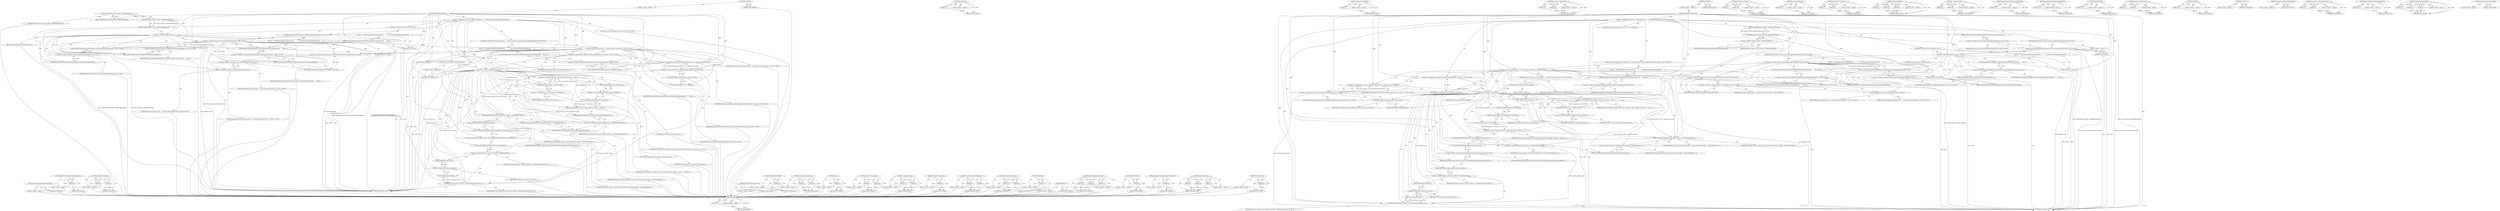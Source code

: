 digraph "GetProxyConnectionToProbe" {
vulnerable_183 [label=<(METHOD,GetWarmupURLFetchAttemptCounts)>];
vulnerable_184 [label=<(BLOCK,&lt;empty&gt;,&lt;empty&gt;)>];
vulnerable_185 [label=<(METHOD_RETURN,ANY)>];
vulnerable_139 [label=<(METHOD,RecordWarmupURLFetchAttemptEvent)>];
vulnerable_140 [label=<(PARAM,p1)>];
vulnerable_141 [label=<(BLOCK,&lt;empty&gt;,&lt;empty&gt;)>];
vulnerable_142 [label=<(METHOD_RETURN,ANY)>];
vulnerable_162 [label=<(METHOD,&lt;operator&gt;.lessThan)>];
vulnerable_163 [label=<(PARAM,p1)>];
vulnerable_164 [label=<(PARAM,p2)>];
vulnerable_165 [label=<(BLOCK,&lt;empty&gt;,&lt;empty&gt;)>];
vulnerable_166 [label=<(METHOD_RETURN,ANY)>];
vulnerable_6 [label=<(METHOD,&lt;global&gt;)<SUB>1</SUB>>];
vulnerable_7 [label=<(BLOCK,&lt;empty&gt;,&lt;empty&gt;)<SUB>1</SUB>>];
vulnerable_8 [label=<(METHOD,FetchWarmupProbeURL)<SUB>1</SUB>>];
vulnerable_9 [label=<(BLOCK,{
   DCHECK(thread_checker_.CalledOnValidThread...,{
   DCHECK(thread_checker_.CalledOnValidThread...)<SUB>1</SUB>>];
vulnerable_10 [label=<(DCHECK,DCHECK(thread_checker_.CalledOnValidThread()))<SUB>2</SUB>>];
vulnerable_11 [label=<(CalledOnValidThread,thread_checker_.CalledOnValidThread())<SUB>2</SUB>>];
vulnerable_12 [label=<(&lt;operator&gt;.fieldAccess,thread_checker_.CalledOnValidThread)<SUB>2</SUB>>];
vulnerable_13 [label=<(IDENTIFIER,thread_checker_,thread_checker_.CalledOnValidThread())<SUB>2</SUB>>];
vulnerable_14 [label=<(FIELD_IDENTIFIER,CalledOnValidThread,CalledOnValidThread)<SUB>2</SUB>>];
vulnerable_15 [label=<(CONTROL_STRUCTURE,IF,if (!enabled_by_user_))<SUB>4</SUB>>];
vulnerable_16 [label=<(&lt;operator&gt;.logicalNot,!enabled_by_user_)<SUB>4</SUB>>];
vulnerable_17 [label=<(IDENTIFIER,enabled_by_user_,!enabled_by_user_)<SUB>4</SUB>>];
vulnerable_18 [label=<(BLOCK,{
     RecordWarmupURLFetchAttemptEvent(
      ...,{
     RecordWarmupURLFetchAttemptEvent(
      ...)<SUB>4</SUB>>];
vulnerable_19 [label=<(RecordWarmupURLFetchAttemptEvent,RecordWarmupURLFetchAttemptEvent(
         Warm...)<SUB>5</SUB>>];
vulnerable_20 [label="<(&lt;operator&gt;.fieldAccess,WarmupURLFetchAttemptEvent::kProxyNotEnabledByUser)<SUB>6</SUB>>"];
vulnerable_21 [label=<(IDENTIFIER,WarmupURLFetchAttemptEvent,RecordWarmupURLFetchAttemptEvent(
         Warm...)<SUB>6</SUB>>];
vulnerable_22 [label=<(FIELD_IDENTIFIER,kProxyNotEnabledByUser,kProxyNotEnabledByUser)<SUB>6</SUB>>];
vulnerable_23 [label=<(RETURN,return;,return;)<SUB>7</SUB>>];
vulnerable_24 [label="<(CONTROL_STRUCTURE,IF,if (!params::FetchWarmupProbeURLEnabled()))<SUB>10</SUB>>"];
vulnerable_25 [label="<(&lt;operator&gt;.logicalNot,!params::FetchWarmupProbeURLEnabled())<SUB>10</SUB>>"];
vulnerable_26 [label="<(params.FetchWarmupProbeURLEnabled,params::FetchWarmupProbeURLEnabled())<SUB>10</SUB>>"];
vulnerable_27 [label="<(&lt;operator&gt;.fieldAccess,params::FetchWarmupProbeURLEnabled)<SUB>10</SUB>>"];
vulnerable_28 [label="<(IDENTIFIER,params,params::FetchWarmupProbeURLEnabled())<SUB>10</SUB>>"];
vulnerable_29 [label=<(FIELD_IDENTIFIER,FetchWarmupProbeURLEnabled,FetchWarmupProbeURLEnabled)<SUB>10</SUB>>];
vulnerable_30 [label=<(BLOCK,{
    RecordWarmupURLFetchAttemptEvent(
       ...,{
    RecordWarmupURLFetchAttemptEvent(
       ...)<SUB>10</SUB>>];
vulnerable_31 [label=<(RecordWarmupURLFetchAttemptEvent,RecordWarmupURLFetchAttemptEvent(
        Warmu...)<SUB>11</SUB>>];
vulnerable_32 [label="<(&lt;operator&gt;.fieldAccess,WarmupURLFetchAttemptEvent::kWarmupURLFetchingD...)<SUB>12</SUB>>"];
vulnerable_33 [label=<(IDENTIFIER,WarmupURLFetchAttemptEvent,RecordWarmupURLFetchAttemptEvent(
        Warmu...)<SUB>12</SUB>>];
vulnerable_34 [label=<(FIELD_IDENTIFIER,kWarmupURLFetchingDisabled,kWarmupURLFetchingDisabled)<SUB>12</SUB>>];
vulnerable_35 [label=<(RETURN,return;,return;)<SUB>13</SUB>>];
vulnerable_36 [label="<(CONTROL_STRUCTURE,IF,if (connection_type_ == network::mojom::ConnectionType::CONNECTION_NONE))<SUB>16</SUB>>"];
vulnerable_37 [label="<(&lt;operator&gt;.equals,connection_type_ == network::mojom::ConnectionT...)<SUB>16</SUB>>"];
vulnerable_38 [label="<(IDENTIFIER,connection_type_,connection_type_ == network::mojom::ConnectionT...)<SUB>16</SUB>>"];
vulnerable_39 [label="<(&lt;operator&gt;.fieldAccess,network::mojom::ConnectionType::CONNECTION_NONE)<SUB>16</SUB>>"];
vulnerable_40 [label="<(&lt;operator&gt;.fieldAccess,network::mojom::ConnectionType)<SUB>16</SUB>>"];
vulnerable_41 [label="<(IDENTIFIER,network,connection_type_ == network::mojom::ConnectionT...)<SUB>16</SUB>>"];
vulnerable_42 [label="<(&lt;operator&gt;.fieldAccess,mojom::ConnectionType)<SUB>16</SUB>>"];
vulnerable_43 [label="<(IDENTIFIER,mojom,connection_type_ == network::mojom::ConnectionT...)<SUB>16</SUB>>"];
vulnerable_44 [label="<(IDENTIFIER,ConnectionType,connection_type_ == network::mojom::ConnectionT...)<SUB>16</SUB>>"];
vulnerable_45 [label=<(FIELD_IDENTIFIER,CONNECTION_NONE,CONNECTION_NONE)<SUB>16</SUB>>];
vulnerable_46 [label=<(BLOCK,{
    RecordWarmupURLFetchAttemptEvent(
       ...,{
    RecordWarmupURLFetchAttemptEvent(
       ...)<SUB>16</SUB>>];
vulnerable_47 [label=<(RecordWarmupURLFetchAttemptEvent,RecordWarmupURLFetchAttemptEvent(
        Warmu...)<SUB>17</SUB>>];
vulnerable_48 [label="<(&lt;operator&gt;.fieldAccess,WarmupURLFetchAttemptEvent::kConnectionTypeNone)<SUB>18</SUB>>"];
vulnerable_49 [label=<(IDENTIFIER,WarmupURLFetchAttemptEvent,RecordWarmupURLFetchAttemptEvent(
        Warmu...)<SUB>18</SUB>>];
vulnerable_50 [label=<(FIELD_IDENTIFIER,kConnectionTypeNone,kConnectionTypeNone)<SUB>18</SUB>>];
vulnerable_51 [label=<(RETURN,return;,return;)<SUB>19</SUB>>];
vulnerable_52 [label="<(&lt;operator&gt;.assignment,base::Optional&lt;DataReductionProxyServer&gt; warmup...)<SUB>22</SUB>>"];
vulnerable_53 [label="<(&lt;operator&gt;.greaterThan,base::Optional&lt;DataReductionProxyServer&gt; warmup...)<SUB>22</SUB>>"];
vulnerable_54 [label="<(&lt;operator&gt;.lessThan,base::Optional&lt;DataReductionProxyServer)<SUB>22</SUB>>"];
vulnerable_55 [label="<(&lt;operator&gt;.fieldAccess,base::Optional)<SUB>22</SUB>>"];
vulnerable_56 [label="<(IDENTIFIER,base,base::Optional&lt;DataReductionProxyServer)<SUB>22</SUB>>"];
vulnerable_57 [label=<(FIELD_IDENTIFIER,Optional,Optional)<SUB>22</SUB>>];
vulnerable_58 [label="<(IDENTIFIER,DataReductionProxyServer,base::Optional&lt;DataReductionProxyServer)<SUB>22</SUB>>"];
vulnerable_59 [label="<(IDENTIFIER,warmup_proxy,base::Optional&lt;DataReductionProxyServer&gt; warmup...)<SUB>22</SUB>>"];
vulnerable_60 [label=<(GetProxyConnectionToProbe,GetProxyConnectionToProbe())<SUB>23</SUB>>];
vulnerable_61 [label=<(CONTROL_STRUCTURE,IF,if (!warmup_proxy))<SUB>25</SUB>>];
vulnerable_62 [label=<(&lt;operator&gt;.logicalNot,!warmup_proxy)<SUB>25</SUB>>];
vulnerable_63 [label=<(IDENTIFIER,warmup_proxy,!warmup_proxy)<SUB>25</SUB>>];
vulnerable_64 [label=<(BLOCK,&lt;empty&gt;,&lt;empty&gt;)<SUB>26</SUB>>];
vulnerable_65 [label=<(RETURN,return;,return;)<SUB>26</SUB>>];
vulnerable_66 [label=<(&lt;operator&gt;.assignment,warmup_url_fetch_in_flight_secure_proxy_ = warm...)<SUB>28</SUB>>];
vulnerable_67 [label=<(IDENTIFIER,warmup_url_fetch_in_flight_secure_proxy_,warmup_url_fetch_in_flight_secure_proxy_ = warm...)<SUB>28</SUB>>];
vulnerable_68 [label=<(IsSecureProxy,warmup_proxy-&gt;IsSecureProxy())<SUB>28</SUB>>];
vulnerable_69 [label=<(&lt;operator&gt;.indirectFieldAccess,warmup_proxy-&gt;IsSecureProxy)<SUB>28</SUB>>];
vulnerable_70 [label=<(IDENTIFIER,warmup_proxy,warmup_proxy-&gt;IsSecureProxy())<SUB>28</SUB>>];
vulnerable_71 [label=<(FIELD_IDENTIFIER,IsSecureProxy,IsSecureProxy)<SUB>28</SUB>>];
vulnerable_72 [label=<(&lt;operator&gt;.assignment,warmup_url_fetch_in_flight_core_proxy_ = warmup...)<SUB>29</SUB>>];
vulnerable_73 [label=<(IDENTIFIER,warmup_url_fetch_in_flight_core_proxy_,warmup_url_fetch_in_flight_core_proxy_ = warmup...)<SUB>29</SUB>>];
vulnerable_74 [label=<(IsCoreProxy,warmup_proxy-&gt;IsCoreProxy())<SUB>29</SUB>>];
vulnerable_75 [label=<(&lt;operator&gt;.indirectFieldAccess,warmup_proxy-&gt;IsCoreProxy)<SUB>29</SUB>>];
vulnerable_76 [label=<(IDENTIFIER,warmup_proxy,warmup_proxy-&gt;IsCoreProxy())<SUB>29</SUB>>];
vulnerable_77 [label=<(FIELD_IDENTIFIER,IsCoreProxy,IsCoreProxy)<SUB>29</SUB>>];
vulnerable_78 [label="<(LOCAL,size_t previous_attempt_counts: size_t)<SUB>31</SUB>>"];
vulnerable_79 [label=<(&lt;operator&gt;.assignment,previous_attempt_counts = GetWarmupURLFetchAtte...)<SUB>31</SUB>>];
vulnerable_80 [label=<(IDENTIFIER,previous_attempt_counts,previous_attempt_counts = GetWarmupURLFetchAtte...)<SUB>31</SUB>>];
vulnerable_81 [label=<(GetWarmupURLFetchAttemptCounts,GetWarmupURLFetchAttemptCounts())<SUB>31</SUB>>];
vulnerable_82 [label=<(OnWarmupFetchInitiated,network_properties_manager_-&gt;OnWarmupFetchIniti...)<SUB>33</SUB>>];
vulnerable_83 [label=<(&lt;operator&gt;.indirectFieldAccess,network_properties_manager_-&gt;OnWarmupFetchIniti...)<SUB>33</SUB>>];
vulnerable_84 [label=<(IDENTIFIER,network_properties_manager_,network_properties_manager_-&gt;OnWarmupFetchIniti...)<SUB>33</SUB>>];
vulnerable_85 [label=<(FIELD_IDENTIFIER,OnWarmupFetchInitiated,OnWarmupFetchInitiated)<SUB>33</SUB>>];
vulnerable_86 [label=<(IDENTIFIER,warmup_url_fetch_in_flight_secure_proxy_,network_properties_manager_-&gt;OnWarmupFetchIniti...)<SUB>34</SUB>>];
vulnerable_87 [label=<(IDENTIFIER,warmup_url_fetch_in_flight_core_proxy_,network_properties_manager_-&gt;OnWarmupFetchIniti...)<SUB>35</SUB>>];
vulnerable_88 [label=<(RecordWarmupURLFetchAttemptEvent,RecordWarmupURLFetchAttemptEvent(WarmupURLFetch...)<SUB>37</SUB>>];
vulnerable_89 [label="<(&lt;operator&gt;.fieldAccess,WarmupURLFetchAttemptEvent::kFetchInitiated)<SUB>37</SUB>>"];
vulnerable_90 [label=<(IDENTIFIER,WarmupURLFetchAttemptEvent,RecordWarmupURLFetchAttemptEvent(WarmupURLFetch...)<SUB>37</SUB>>];
vulnerable_91 [label=<(FIELD_IDENTIFIER,kFetchInitiated,kFetchInitiated)<SUB>37</SUB>>];
vulnerable_92 [label=<(FetchWarmupURL,warmup_url_fetcher_-&gt;FetchWarmupURL(previous_at...)<SUB>39</SUB>>];
vulnerable_93 [label=<(&lt;operator&gt;.indirectFieldAccess,warmup_url_fetcher_-&gt;FetchWarmupURL)<SUB>39</SUB>>];
vulnerable_94 [label=<(IDENTIFIER,warmup_url_fetcher_,warmup_url_fetcher_-&gt;FetchWarmupURL(previous_at...)<SUB>39</SUB>>];
vulnerable_95 [label=<(FIELD_IDENTIFIER,FetchWarmupURL,FetchWarmupURL)<SUB>39</SUB>>];
vulnerable_96 [label=<(IDENTIFIER,previous_attempt_counts,warmup_url_fetcher_-&gt;FetchWarmupURL(previous_at...)<SUB>39</SUB>>];
vulnerable_97 [label=<(value,warmup_proxy.value())<SUB>40</SUB>>];
vulnerable_98 [label=<(&lt;operator&gt;.fieldAccess,warmup_proxy.value)<SUB>40</SUB>>];
vulnerable_99 [label=<(IDENTIFIER,warmup_proxy,warmup_proxy.value())<SUB>40</SUB>>];
vulnerable_100 [label=<(FIELD_IDENTIFIER,value,value)<SUB>40</SUB>>];
vulnerable_101 [label=<(METHOD_RETURN,void)<SUB>1</SUB>>];
vulnerable_103 [label=<(METHOD_RETURN,ANY)<SUB>1</SUB>>];
vulnerable_167 [label=<(METHOD,GetProxyConnectionToProbe)>];
vulnerable_168 [label=<(BLOCK,&lt;empty&gt;,&lt;empty&gt;)>];
vulnerable_169 [label=<(METHOD_RETURN,ANY)>];
vulnerable_126 [label=<(METHOD,CalledOnValidThread)>];
vulnerable_127 [label=<(PARAM,p1)>];
vulnerable_128 [label=<(BLOCK,&lt;empty&gt;,&lt;empty&gt;)>];
vulnerable_129 [label=<(METHOD_RETURN,ANY)>];
vulnerable_157 [label=<(METHOD,&lt;operator&gt;.greaterThan)>];
vulnerable_158 [label=<(PARAM,p1)>];
vulnerable_159 [label=<(PARAM,p2)>];
vulnerable_160 [label=<(BLOCK,&lt;empty&gt;,&lt;empty&gt;)>];
vulnerable_161 [label=<(METHOD_RETURN,ANY)>];
vulnerable_198 [label=<(METHOD,value)>];
vulnerable_199 [label=<(PARAM,p1)>];
vulnerable_200 [label=<(BLOCK,&lt;empty&gt;,&lt;empty&gt;)>];
vulnerable_201 [label=<(METHOD_RETURN,ANY)>];
vulnerable_152 [label=<(METHOD,&lt;operator&gt;.assignment)>];
vulnerable_153 [label=<(PARAM,p1)>];
vulnerable_154 [label=<(PARAM,p2)>];
vulnerable_155 [label=<(BLOCK,&lt;empty&gt;,&lt;empty&gt;)>];
vulnerable_156 [label=<(METHOD_RETURN,ANY)>];
vulnerable_147 [label=<(METHOD,&lt;operator&gt;.equals)>];
vulnerable_148 [label=<(PARAM,p1)>];
vulnerable_149 [label=<(PARAM,p2)>];
vulnerable_150 [label=<(BLOCK,&lt;empty&gt;,&lt;empty&gt;)>];
vulnerable_151 [label=<(METHOD_RETURN,ANY)>];
vulnerable_135 [label=<(METHOD,&lt;operator&gt;.logicalNot)>];
vulnerable_136 [label=<(PARAM,p1)>];
vulnerable_137 [label=<(BLOCK,&lt;empty&gt;,&lt;empty&gt;)>];
vulnerable_138 [label=<(METHOD_RETURN,ANY)>];
vulnerable_174 [label=<(METHOD,&lt;operator&gt;.indirectFieldAccess)>];
vulnerable_175 [label=<(PARAM,p1)>];
vulnerable_176 [label=<(PARAM,p2)>];
vulnerable_177 [label=<(BLOCK,&lt;empty&gt;,&lt;empty&gt;)>];
vulnerable_178 [label=<(METHOD_RETURN,ANY)>];
vulnerable_130 [label=<(METHOD,&lt;operator&gt;.fieldAccess)>];
vulnerable_131 [label=<(PARAM,p1)>];
vulnerable_132 [label=<(PARAM,p2)>];
vulnerable_133 [label=<(BLOCK,&lt;empty&gt;,&lt;empty&gt;)>];
vulnerable_134 [label=<(METHOD_RETURN,ANY)>];
vulnerable_122 [label=<(METHOD,DCHECK)>];
vulnerable_123 [label=<(PARAM,p1)>];
vulnerable_124 [label=<(BLOCK,&lt;empty&gt;,&lt;empty&gt;)>];
vulnerable_125 [label=<(METHOD_RETURN,ANY)>];
vulnerable_116 [label=<(METHOD,&lt;global&gt;)<SUB>1</SUB>>];
vulnerable_117 [label=<(BLOCK,&lt;empty&gt;,&lt;empty&gt;)>];
vulnerable_118 [label=<(METHOD_RETURN,ANY)>];
vulnerable_186 [label=<(METHOD,OnWarmupFetchInitiated)>];
vulnerable_187 [label=<(PARAM,p1)>];
vulnerable_188 [label=<(PARAM,p2)>];
vulnerable_189 [label=<(PARAM,p3)>];
vulnerable_190 [label=<(BLOCK,&lt;empty&gt;,&lt;empty&gt;)>];
vulnerable_191 [label=<(METHOD_RETURN,ANY)>];
vulnerable_179 [label=<(METHOD,IsCoreProxy)>];
vulnerable_180 [label=<(PARAM,p1)>];
vulnerable_181 [label=<(BLOCK,&lt;empty&gt;,&lt;empty&gt;)>];
vulnerable_182 [label=<(METHOD_RETURN,ANY)>];
vulnerable_143 [label=<(METHOD,params.FetchWarmupProbeURLEnabled)>];
vulnerable_144 [label=<(PARAM,p1)>];
vulnerable_145 [label=<(BLOCK,&lt;empty&gt;,&lt;empty&gt;)>];
vulnerable_146 [label=<(METHOD_RETURN,ANY)>];
vulnerable_192 [label=<(METHOD,FetchWarmupURL)>];
vulnerable_193 [label=<(PARAM,p1)>];
vulnerable_194 [label=<(PARAM,p2)>];
vulnerable_195 [label=<(PARAM,p3)>];
vulnerable_196 [label=<(BLOCK,&lt;empty&gt;,&lt;empty&gt;)>];
vulnerable_197 [label=<(METHOD_RETURN,ANY)>];
vulnerable_170 [label=<(METHOD,IsSecureProxy)>];
vulnerable_171 [label=<(PARAM,p1)>];
vulnerable_172 [label=<(BLOCK,&lt;empty&gt;,&lt;empty&gt;)>];
vulnerable_173 [label=<(METHOD_RETURN,ANY)>];
fixed_209 [label=<(METHOD,value)>];
fixed_210 [label=<(PARAM,p1)>];
fixed_211 [label=<(BLOCK,&lt;empty&gt;,&lt;empty&gt;)>];
fixed_212 [label=<(METHOD_RETURN,ANY)>];
fixed_190 [label=<(METHOD,IsCoreProxy)>];
fixed_191 [label=<(PARAM,p1)>];
fixed_192 [label=<(BLOCK,&lt;empty&gt;,&lt;empty&gt;)>];
fixed_193 [label=<(METHOD_RETURN,ANY)>];
fixed_146 [label=<(METHOD,&lt;operator&gt;.logicalNot)>];
fixed_147 [label=<(PARAM,p1)>];
fixed_148 [label=<(BLOCK,&lt;empty&gt;,&lt;empty&gt;)>];
fixed_149 [label=<(METHOD_RETURN,ANY)>];
fixed_168 [label=<(METHOD,&lt;operator&gt;.greaterThan)>];
fixed_169 [label=<(PARAM,p1)>];
fixed_170 [label=<(PARAM,p2)>];
fixed_171 [label=<(BLOCK,&lt;empty&gt;,&lt;empty&gt;)>];
fixed_172 [label=<(METHOD_RETURN,ANY)>];
fixed_6 [label=<(METHOD,&lt;global&gt;)<SUB>1</SUB>>];
fixed_7 [label=<(BLOCK,&lt;empty&gt;,&lt;empty&gt;)<SUB>1</SUB>>];
fixed_8 [label=<(METHOD,FetchWarmupProbeURL)<SUB>1</SUB>>];
fixed_9 [label=<(BLOCK,{
   DCHECK(thread_checker_.CalledOnValidThread...,{
   DCHECK(thread_checker_.CalledOnValidThread...)<SUB>1</SUB>>];
fixed_10 [label=<(DCHECK,DCHECK(thread_checker_.CalledOnValidThread()))<SUB>2</SUB>>];
fixed_11 [label=<(CalledOnValidThread,thread_checker_.CalledOnValidThread())<SUB>2</SUB>>];
fixed_12 [label=<(&lt;operator&gt;.fieldAccess,thread_checker_.CalledOnValidThread)<SUB>2</SUB>>];
fixed_13 [label=<(IDENTIFIER,thread_checker_,thread_checker_.CalledOnValidThread())<SUB>2</SUB>>];
fixed_14 [label=<(FIELD_IDENTIFIER,CalledOnValidThread,CalledOnValidThread)<SUB>2</SUB>>];
fixed_15 [label="<(CONTROL_STRUCTURE,IF,if (params::IsIncludedInHoldbackFieldTrial()))<SUB>4</SUB>>"];
fixed_16 [label="<(params.IsIncludedInHoldbackFieldTrial,params::IsIncludedInHoldbackFieldTrial())<SUB>4</SUB>>"];
fixed_17 [label="<(&lt;operator&gt;.fieldAccess,params::IsIncludedInHoldbackFieldTrial)<SUB>4</SUB>>"];
fixed_18 [label="<(IDENTIFIER,params,params::IsIncludedInHoldbackFieldTrial())<SUB>4</SUB>>"];
fixed_19 [label=<(FIELD_IDENTIFIER,IsIncludedInHoldbackFieldTrial,IsIncludedInHoldbackFieldTrial)<SUB>4</SUB>>];
fixed_20 [label=<(BLOCK,&lt;empty&gt;,&lt;empty&gt;)<SUB>5</SUB>>];
fixed_21 [label=<(RETURN,return;,return;)<SUB>5</SUB>>];
fixed_22 [label=<(CONTROL_STRUCTURE,IF,if (!enabled_by_user_))<SUB>7</SUB>>];
fixed_23 [label=<(&lt;operator&gt;.logicalNot,!enabled_by_user_)<SUB>7</SUB>>];
fixed_24 [label=<(IDENTIFIER,enabled_by_user_,!enabled_by_user_)<SUB>7</SUB>>];
fixed_25 [label=<(BLOCK,{
     RecordWarmupURLFetchAttemptEvent(
      ...,{
     RecordWarmupURLFetchAttemptEvent(
      ...)<SUB>7</SUB>>];
fixed_26 [label=<(RecordWarmupURLFetchAttemptEvent,RecordWarmupURLFetchAttemptEvent(
         Warm...)<SUB>8</SUB>>];
fixed_27 [label="<(&lt;operator&gt;.fieldAccess,WarmupURLFetchAttemptEvent::kProxyNotEnabledByUser)<SUB>9</SUB>>"];
fixed_28 [label=<(IDENTIFIER,WarmupURLFetchAttemptEvent,RecordWarmupURLFetchAttemptEvent(
         Warm...)<SUB>9</SUB>>];
fixed_29 [label=<(FIELD_IDENTIFIER,kProxyNotEnabledByUser,kProxyNotEnabledByUser)<SUB>9</SUB>>];
fixed_30 [label=<(RETURN,return;,return;)<SUB>10</SUB>>];
fixed_31 [label="<(CONTROL_STRUCTURE,IF,if (!params::FetchWarmupProbeURLEnabled()))<SUB>13</SUB>>"];
fixed_32 [label="<(&lt;operator&gt;.logicalNot,!params::FetchWarmupProbeURLEnabled())<SUB>13</SUB>>"];
fixed_33 [label="<(params.FetchWarmupProbeURLEnabled,params::FetchWarmupProbeURLEnabled())<SUB>13</SUB>>"];
fixed_34 [label="<(&lt;operator&gt;.fieldAccess,params::FetchWarmupProbeURLEnabled)<SUB>13</SUB>>"];
fixed_35 [label="<(IDENTIFIER,params,params::FetchWarmupProbeURLEnabled())<SUB>13</SUB>>"];
fixed_36 [label=<(FIELD_IDENTIFIER,FetchWarmupProbeURLEnabled,FetchWarmupProbeURLEnabled)<SUB>13</SUB>>];
fixed_37 [label=<(BLOCK,{
    RecordWarmupURLFetchAttemptEvent(
       ...,{
    RecordWarmupURLFetchAttemptEvent(
       ...)<SUB>13</SUB>>];
fixed_38 [label=<(RecordWarmupURLFetchAttemptEvent,RecordWarmupURLFetchAttemptEvent(
        Warmu...)<SUB>14</SUB>>];
fixed_39 [label="<(&lt;operator&gt;.fieldAccess,WarmupURLFetchAttemptEvent::kWarmupURLFetchingD...)<SUB>15</SUB>>"];
fixed_40 [label=<(IDENTIFIER,WarmupURLFetchAttemptEvent,RecordWarmupURLFetchAttemptEvent(
        Warmu...)<SUB>15</SUB>>];
fixed_41 [label=<(FIELD_IDENTIFIER,kWarmupURLFetchingDisabled,kWarmupURLFetchingDisabled)<SUB>15</SUB>>];
fixed_42 [label=<(RETURN,return;,return;)<SUB>16</SUB>>];
fixed_43 [label="<(CONTROL_STRUCTURE,IF,if (connection_type_ == network::mojom::ConnectionType::CONNECTION_NONE))<SUB>19</SUB>>"];
fixed_44 [label="<(&lt;operator&gt;.equals,connection_type_ == network::mojom::ConnectionT...)<SUB>19</SUB>>"];
fixed_45 [label="<(IDENTIFIER,connection_type_,connection_type_ == network::mojom::ConnectionT...)<SUB>19</SUB>>"];
fixed_46 [label="<(&lt;operator&gt;.fieldAccess,network::mojom::ConnectionType::CONNECTION_NONE)<SUB>19</SUB>>"];
fixed_47 [label="<(&lt;operator&gt;.fieldAccess,network::mojom::ConnectionType)<SUB>19</SUB>>"];
fixed_48 [label="<(IDENTIFIER,network,connection_type_ == network::mojom::ConnectionT...)<SUB>19</SUB>>"];
fixed_49 [label="<(&lt;operator&gt;.fieldAccess,mojom::ConnectionType)<SUB>19</SUB>>"];
fixed_50 [label="<(IDENTIFIER,mojom,connection_type_ == network::mojom::ConnectionT...)<SUB>19</SUB>>"];
fixed_51 [label="<(IDENTIFIER,ConnectionType,connection_type_ == network::mojom::ConnectionT...)<SUB>19</SUB>>"];
fixed_52 [label=<(FIELD_IDENTIFIER,CONNECTION_NONE,CONNECTION_NONE)<SUB>19</SUB>>];
fixed_53 [label=<(BLOCK,{
    RecordWarmupURLFetchAttemptEvent(
       ...,{
    RecordWarmupURLFetchAttemptEvent(
       ...)<SUB>19</SUB>>];
fixed_54 [label=<(RecordWarmupURLFetchAttemptEvent,RecordWarmupURLFetchAttemptEvent(
        Warmu...)<SUB>20</SUB>>];
fixed_55 [label="<(&lt;operator&gt;.fieldAccess,WarmupURLFetchAttemptEvent::kConnectionTypeNone)<SUB>21</SUB>>"];
fixed_56 [label=<(IDENTIFIER,WarmupURLFetchAttemptEvent,RecordWarmupURLFetchAttemptEvent(
        Warmu...)<SUB>21</SUB>>];
fixed_57 [label=<(FIELD_IDENTIFIER,kConnectionTypeNone,kConnectionTypeNone)<SUB>21</SUB>>];
fixed_58 [label=<(RETURN,return;,return;)<SUB>22</SUB>>];
fixed_59 [label="<(&lt;operator&gt;.assignment,base::Optional&lt;DataReductionProxyServer&gt; warmup...)<SUB>25</SUB>>"];
fixed_60 [label="<(&lt;operator&gt;.greaterThan,base::Optional&lt;DataReductionProxyServer&gt; warmup...)<SUB>25</SUB>>"];
fixed_61 [label="<(&lt;operator&gt;.lessThan,base::Optional&lt;DataReductionProxyServer)<SUB>25</SUB>>"];
fixed_62 [label="<(&lt;operator&gt;.fieldAccess,base::Optional)<SUB>25</SUB>>"];
fixed_63 [label="<(IDENTIFIER,base,base::Optional&lt;DataReductionProxyServer)<SUB>25</SUB>>"];
fixed_64 [label=<(FIELD_IDENTIFIER,Optional,Optional)<SUB>25</SUB>>];
fixed_65 [label="<(IDENTIFIER,DataReductionProxyServer,base::Optional&lt;DataReductionProxyServer)<SUB>25</SUB>>"];
fixed_66 [label="<(IDENTIFIER,warmup_proxy,base::Optional&lt;DataReductionProxyServer&gt; warmup...)<SUB>25</SUB>>"];
fixed_67 [label=<(GetProxyConnectionToProbe,GetProxyConnectionToProbe())<SUB>26</SUB>>];
fixed_68 [label=<(CONTROL_STRUCTURE,IF,if (!warmup_proxy))<SUB>28</SUB>>];
fixed_69 [label=<(&lt;operator&gt;.logicalNot,!warmup_proxy)<SUB>28</SUB>>];
fixed_70 [label=<(IDENTIFIER,warmup_proxy,!warmup_proxy)<SUB>28</SUB>>];
fixed_71 [label=<(BLOCK,&lt;empty&gt;,&lt;empty&gt;)<SUB>29</SUB>>];
fixed_72 [label=<(RETURN,return;,return;)<SUB>29</SUB>>];
fixed_73 [label=<(&lt;operator&gt;.assignment,warmup_url_fetch_in_flight_secure_proxy_ = warm...)<SUB>31</SUB>>];
fixed_74 [label=<(IDENTIFIER,warmup_url_fetch_in_flight_secure_proxy_,warmup_url_fetch_in_flight_secure_proxy_ = warm...)<SUB>31</SUB>>];
fixed_75 [label=<(IsSecureProxy,warmup_proxy-&gt;IsSecureProxy())<SUB>31</SUB>>];
fixed_76 [label=<(&lt;operator&gt;.indirectFieldAccess,warmup_proxy-&gt;IsSecureProxy)<SUB>31</SUB>>];
fixed_77 [label=<(IDENTIFIER,warmup_proxy,warmup_proxy-&gt;IsSecureProxy())<SUB>31</SUB>>];
fixed_78 [label=<(FIELD_IDENTIFIER,IsSecureProxy,IsSecureProxy)<SUB>31</SUB>>];
fixed_79 [label=<(&lt;operator&gt;.assignment,warmup_url_fetch_in_flight_core_proxy_ = warmup...)<SUB>32</SUB>>];
fixed_80 [label=<(IDENTIFIER,warmup_url_fetch_in_flight_core_proxy_,warmup_url_fetch_in_flight_core_proxy_ = warmup...)<SUB>32</SUB>>];
fixed_81 [label=<(IsCoreProxy,warmup_proxy-&gt;IsCoreProxy())<SUB>32</SUB>>];
fixed_82 [label=<(&lt;operator&gt;.indirectFieldAccess,warmup_proxy-&gt;IsCoreProxy)<SUB>32</SUB>>];
fixed_83 [label=<(IDENTIFIER,warmup_proxy,warmup_proxy-&gt;IsCoreProxy())<SUB>32</SUB>>];
fixed_84 [label=<(FIELD_IDENTIFIER,IsCoreProxy,IsCoreProxy)<SUB>32</SUB>>];
fixed_85 [label="<(LOCAL,size_t previous_attempt_counts: size_t)<SUB>34</SUB>>"];
fixed_86 [label=<(&lt;operator&gt;.assignment,previous_attempt_counts = GetWarmupURLFetchAtte...)<SUB>34</SUB>>];
fixed_87 [label=<(IDENTIFIER,previous_attempt_counts,previous_attempt_counts = GetWarmupURLFetchAtte...)<SUB>34</SUB>>];
fixed_88 [label=<(GetWarmupURLFetchAttemptCounts,GetWarmupURLFetchAttemptCounts())<SUB>34</SUB>>];
fixed_89 [label=<(OnWarmupFetchInitiated,network_properties_manager_-&gt;OnWarmupFetchIniti...)<SUB>36</SUB>>];
fixed_90 [label=<(&lt;operator&gt;.indirectFieldAccess,network_properties_manager_-&gt;OnWarmupFetchIniti...)<SUB>36</SUB>>];
fixed_91 [label=<(IDENTIFIER,network_properties_manager_,network_properties_manager_-&gt;OnWarmupFetchIniti...)<SUB>36</SUB>>];
fixed_92 [label=<(FIELD_IDENTIFIER,OnWarmupFetchInitiated,OnWarmupFetchInitiated)<SUB>36</SUB>>];
fixed_93 [label=<(IDENTIFIER,warmup_url_fetch_in_flight_secure_proxy_,network_properties_manager_-&gt;OnWarmupFetchIniti...)<SUB>37</SUB>>];
fixed_94 [label=<(IDENTIFIER,warmup_url_fetch_in_flight_core_proxy_,network_properties_manager_-&gt;OnWarmupFetchIniti...)<SUB>38</SUB>>];
fixed_95 [label=<(RecordWarmupURLFetchAttemptEvent,RecordWarmupURLFetchAttemptEvent(WarmupURLFetch...)<SUB>40</SUB>>];
fixed_96 [label="<(&lt;operator&gt;.fieldAccess,WarmupURLFetchAttemptEvent::kFetchInitiated)<SUB>40</SUB>>"];
fixed_97 [label=<(IDENTIFIER,WarmupURLFetchAttemptEvent,RecordWarmupURLFetchAttemptEvent(WarmupURLFetch...)<SUB>40</SUB>>];
fixed_98 [label=<(FIELD_IDENTIFIER,kFetchInitiated,kFetchInitiated)<SUB>40</SUB>>];
fixed_99 [label=<(FetchWarmupURL,warmup_url_fetcher_-&gt;FetchWarmupURL(previous_at...)<SUB>42</SUB>>];
fixed_100 [label=<(&lt;operator&gt;.indirectFieldAccess,warmup_url_fetcher_-&gt;FetchWarmupURL)<SUB>42</SUB>>];
fixed_101 [label=<(IDENTIFIER,warmup_url_fetcher_,warmup_url_fetcher_-&gt;FetchWarmupURL(previous_at...)<SUB>42</SUB>>];
fixed_102 [label=<(FIELD_IDENTIFIER,FetchWarmupURL,FetchWarmupURL)<SUB>42</SUB>>];
fixed_103 [label=<(IDENTIFIER,previous_attempt_counts,warmup_url_fetcher_-&gt;FetchWarmupURL(previous_at...)<SUB>42</SUB>>];
fixed_104 [label=<(value,warmup_proxy.value())<SUB>43</SUB>>];
fixed_105 [label=<(&lt;operator&gt;.fieldAccess,warmup_proxy.value)<SUB>43</SUB>>];
fixed_106 [label=<(IDENTIFIER,warmup_proxy,warmup_proxy.value())<SUB>43</SUB>>];
fixed_107 [label=<(FIELD_IDENTIFIER,value,value)<SUB>43</SUB>>];
fixed_108 [label=<(METHOD_RETURN,void)<SUB>1</SUB>>];
fixed_110 [label=<(METHOD_RETURN,ANY)<SUB>1</SUB>>];
fixed_173 [label=<(METHOD,&lt;operator&gt;.lessThan)>];
fixed_174 [label=<(PARAM,p1)>];
fixed_175 [label=<(PARAM,p2)>];
fixed_176 [label=<(BLOCK,&lt;empty&gt;,&lt;empty&gt;)>];
fixed_177 [label=<(METHOD_RETURN,ANY)>];
fixed_133 [label=<(METHOD,CalledOnValidThread)>];
fixed_134 [label=<(PARAM,p1)>];
fixed_135 [label=<(BLOCK,&lt;empty&gt;,&lt;empty&gt;)>];
fixed_136 [label=<(METHOD_RETURN,ANY)>];
fixed_163 [label=<(METHOD,&lt;operator&gt;.assignment)>];
fixed_164 [label=<(PARAM,p1)>];
fixed_165 [label=<(PARAM,p2)>];
fixed_166 [label=<(BLOCK,&lt;empty&gt;,&lt;empty&gt;)>];
fixed_167 [label=<(METHOD_RETURN,ANY)>];
fixed_203 [label=<(METHOD,FetchWarmupURL)>];
fixed_204 [label=<(PARAM,p1)>];
fixed_205 [label=<(PARAM,p2)>];
fixed_206 [label=<(PARAM,p3)>];
fixed_207 [label=<(BLOCK,&lt;empty&gt;,&lt;empty&gt;)>];
fixed_208 [label=<(METHOD_RETURN,ANY)>];
fixed_158 [label=<(METHOD,&lt;operator&gt;.equals)>];
fixed_159 [label=<(PARAM,p1)>];
fixed_160 [label=<(PARAM,p2)>];
fixed_161 [label=<(BLOCK,&lt;empty&gt;,&lt;empty&gt;)>];
fixed_162 [label=<(METHOD_RETURN,ANY)>];
fixed_154 [label=<(METHOD,params.FetchWarmupProbeURLEnabled)>];
fixed_155 [label=<(PARAM,p1)>];
fixed_156 [label=<(BLOCK,&lt;empty&gt;,&lt;empty&gt;)>];
fixed_157 [label=<(METHOD_RETURN,ANY)>];
fixed_142 [label=<(METHOD,params.IsIncludedInHoldbackFieldTrial)>];
fixed_143 [label=<(PARAM,p1)>];
fixed_144 [label=<(BLOCK,&lt;empty&gt;,&lt;empty&gt;)>];
fixed_145 [label=<(METHOD_RETURN,ANY)>];
fixed_181 [label=<(METHOD,IsSecureProxy)>];
fixed_182 [label=<(PARAM,p1)>];
fixed_183 [label=<(BLOCK,&lt;empty&gt;,&lt;empty&gt;)>];
fixed_184 [label=<(METHOD_RETURN,ANY)>];
fixed_137 [label=<(METHOD,&lt;operator&gt;.fieldAccess)>];
fixed_138 [label=<(PARAM,p1)>];
fixed_139 [label=<(PARAM,p2)>];
fixed_140 [label=<(BLOCK,&lt;empty&gt;,&lt;empty&gt;)>];
fixed_141 [label=<(METHOD_RETURN,ANY)>];
fixed_129 [label=<(METHOD,DCHECK)>];
fixed_130 [label=<(PARAM,p1)>];
fixed_131 [label=<(BLOCK,&lt;empty&gt;,&lt;empty&gt;)>];
fixed_132 [label=<(METHOD_RETURN,ANY)>];
fixed_123 [label=<(METHOD,&lt;global&gt;)<SUB>1</SUB>>];
fixed_124 [label=<(BLOCK,&lt;empty&gt;,&lt;empty&gt;)>];
fixed_125 [label=<(METHOD_RETURN,ANY)>];
fixed_194 [label=<(METHOD,GetWarmupURLFetchAttemptCounts)>];
fixed_195 [label=<(BLOCK,&lt;empty&gt;,&lt;empty&gt;)>];
fixed_196 [label=<(METHOD_RETURN,ANY)>];
fixed_185 [label=<(METHOD,&lt;operator&gt;.indirectFieldAccess)>];
fixed_186 [label=<(PARAM,p1)>];
fixed_187 [label=<(PARAM,p2)>];
fixed_188 [label=<(BLOCK,&lt;empty&gt;,&lt;empty&gt;)>];
fixed_189 [label=<(METHOD_RETURN,ANY)>];
fixed_150 [label=<(METHOD,RecordWarmupURLFetchAttemptEvent)>];
fixed_151 [label=<(PARAM,p1)>];
fixed_152 [label=<(BLOCK,&lt;empty&gt;,&lt;empty&gt;)>];
fixed_153 [label=<(METHOD_RETURN,ANY)>];
fixed_197 [label=<(METHOD,OnWarmupFetchInitiated)>];
fixed_198 [label=<(PARAM,p1)>];
fixed_199 [label=<(PARAM,p2)>];
fixed_200 [label=<(PARAM,p3)>];
fixed_201 [label=<(BLOCK,&lt;empty&gt;,&lt;empty&gt;)>];
fixed_202 [label=<(METHOD_RETURN,ANY)>];
fixed_178 [label=<(METHOD,GetProxyConnectionToProbe)>];
fixed_179 [label=<(BLOCK,&lt;empty&gt;,&lt;empty&gt;)>];
fixed_180 [label=<(METHOD_RETURN,ANY)>];
vulnerable_183 -> vulnerable_184  [key=0, label="AST: "];
vulnerable_183 -> vulnerable_185  [key=0, label="AST: "];
vulnerable_183 -> vulnerable_185  [key=1, label="CFG: "];
vulnerable_184 -> fixed_209  [key=0];
vulnerable_185 -> fixed_209  [key=0];
vulnerable_139 -> vulnerable_140  [key=0, label="AST: "];
vulnerable_139 -> vulnerable_140  [key=1, label="DDG: "];
vulnerable_139 -> vulnerable_141  [key=0, label="AST: "];
vulnerable_139 -> vulnerable_142  [key=0, label="AST: "];
vulnerable_139 -> vulnerable_142  [key=1, label="CFG: "];
vulnerable_140 -> vulnerable_142  [key=0, label="DDG: p1"];
vulnerable_141 -> fixed_209  [key=0];
vulnerable_142 -> fixed_209  [key=0];
vulnerable_162 -> vulnerable_163  [key=0, label="AST: "];
vulnerable_162 -> vulnerable_163  [key=1, label="DDG: "];
vulnerable_162 -> vulnerable_165  [key=0, label="AST: "];
vulnerable_162 -> vulnerable_164  [key=0, label="AST: "];
vulnerable_162 -> vulnerable_164  [key=1, label="DDG: "];
vulnerable_162 -> vulnerable_166  [key=0, label="AST: "];
vulnerable_162 -> vulnerable_166  [key=1, label="CFG: "];
vulnerable_163 -> vulnerable_166  [key=0, label="DDG: p1"];
vulnerable_164 -> vulnerable_166  [key=0, label="DDG: p2"];
vulnerable_165 -> fixed_209  [key=0];
vulnerable_166 -> fixed_209  [key=0];
vulnerable_6 -> vulnerable_7  [key=0, label="AST: "];
vulnerable_6 -> vulnerable_103  [key=0, label="AST: "];
vulnerable_6 -> vulnerable_103  [key=1, label="CFG: "];
vulnerable_7 -> vulnerable_8  [key=0, label="AST: "];
vulnerable_8 -> vulnerable_9  [key=0, label="AST: "];
vulnerable_8 -> vulnerable_101  [key=0, label="AST: "];
vulnerable_8 -> vulnerable_14  [key=0, label="CFG: "];
vulnerable_8 -> vulnerable_52  [key=0, label="DDG: "];
vulnerable_8 -> vulnerable_79  [key=0, label="DDG: "];
vulnerable_8 -> vulnerable_82  [key=0, label="DDG: "];
vulnerable_8 -> vulnerable_92  [key=0, label="DDG: "];
vulnerable_8 -> vulnerable_16  [key=0, label="DDG: "];
vulnerable_8 -> vulnerable_23  [key=0, label="DDG: "];
vulnerable_8 -> vulnerable_35  [key=0, label="DDG: "];
vulnerable_8 -> vulnerable_37  [key=0, label="DDG: "];
vulnerable_8 -> vulnerable_51  [key=0, label="DDG: "];
vulnerable_8 -> vulnerable_53  [key=0, label="DDG: "];
vulnerable_8 -> vulnerable_62  [key=0, label="DDG: "];
vulnerable_8 -> vulnerable_65  [key=0, label="DDG: "];
vulnerable_8 -> vulnerable_54  [key=0, label="DDG: "];
vulnerable_9 -> vulnerable_10  [key=0, label="AST: "];
vulnerable_9 -> vulnerable_15  [key=0, label="AST: "];
vulnerable_9 -> vulnerable_24  [key=0, label="AST: "];
vulnerable_9 -> vulnerable_36  [key=0, label="AST: "];
vulnerable_9 -> vulnerable_52  [key=0, label="AST: "];
vulnerable_9 -> vulnerable_61  [key=0, label="AST: "];
vulnerable_9 -> vulnerable_66  [key=0, label="AST: "];
vulnerable_9 -> vulnerable_72  [key=0, label="AST: "];
vulnerable_9 -> vulnerable_78  [key=0, label="AST: "];
vulnerable_9 -> vulnerable_79  [key=0, label="AST: "];
vulnerable_9 -> vulnerable_82  [key=0, label="AST: "];
vulnerable_9 -> vulnerable_88  [key=0, label="AST: "];
vulnerable_9 -> vulnerable_92  [key=0, label="AST: "];
vulnerable_10 -> vulnerable_11  [key=0, label="AST: "];
vulnerable_10 -> vulnerable_16  [key=0, label="CFG: "];
vulnerable_10 -> vulnerable_101  [key=0, label="DDG: thread_checker_.CalledOnValidThread()"];
vulnerable_10 -> vulnerable_101  [key=1, label="DDG: DCHECK(thread_checker_.CalledOnValidThread())"];
vulnerable_11 -> vulnerable_12  [key=0, label="AST: "];
vulnerable_11 -> vulnerable_10  [key=0, label="CFG: "];
vulnerable_11 -> vulnerable_10  [key=1, label="DDG: thread_checker_.CalledOnValidThread"];
vulnerable_11 -> vulnerable_101  [key=0, label="DDG: thread_checker_.CalledOnValidThread"];
vulnerable_12 -> vulnerable_13  [key=0, label="AST: "];
vulnerable_12 -> vulnerable_14  [key=0, label="AST: "];
vulnerable_12 -> vulnerable_11  [key=0, label="CFG: "];
vulnerable_13 -> fixed_209  [key=0];
vulnerable_14 -> vulnerable_12  [key=0, label="CFG: "];
vulnerable_15 -> vulnerable_16  [key=0, label="AST: "];
vulnerable_15 -> vulnerable_18  [key=0, label="AST: "];
vulnerable_16 -> vulnerable_17  [key=0, label="AST: "];
vulnerable_16 -> vulnerable_22  [key=0, label="CFG: "];
vulnerable_16 -> vulnerable_22  [key=1, label="CDG: "];
vulnerable_16 -> vulnerable_29  [key=0, label="CFG: "];
vulnerable_16 -> vulnerable_29  [key=1, label="CDG: "];
vulnerable_16 -> vulnerable_101  [key=0, label="DDG: !enabled_by_user_"];
vulnerable_16 -> vulnerable_101  [key=1, label="DDG: enabled_by_user_"];
vulnerable_16 -> vulnerable_26  [key=0, label="CDG: "];
vulnerable_16 -> vulnerable_19  [key=0, label="CDG: "];
vulnerable_16 -> vulnerable_20  [key=0, label="CDG: "];
vulnerable_16 -> vulnerable_25  [key=0, label="CDG: "];
vulnerable_16 -> vulnerable_27  [key=0, label="CDG: "];
vulnerable_16 -> vulnerable_23  [key=0, label="CDG: "];
vulnerable_17 -> fixed_209  [key=0];
vulnerable_18 -> vulnerable_19  [key=0, label="AST: "];
vulnerable_18 -> vulnerable_23  [key=0, label="AST: "];
vulnerable_19 -> vulnerable_20  [key=0, label="AST: "];
vulnerable_19 -> vulnerable_23  [key=0, label="CFG: "];
vulnerable_19 -> vulnerable_101  [key=0, label="DDG: WarmupURLFetchAttemptEvent::kProxyNotEnabledByUser"];
vulnerable_19 -> vulnerable_101  [key=1, label="DDG: RecordWarmupURLFetchAttemptEvent(
         WarmupURLFetchAttemptEvent::kProxyNotEnabledByUser)"];
vulnerable_20 -> vulnerable_21  [key=0, label="AST: "];
vulnerable_20 -> vulnerable_22  [key=0, label="AST: "];
vulnerable_20 -> vulnerable_19  [key=0, label="CFG: "];
vulnerable_21 -> fixed_209  [key=0];
vulnerable_22 -> vulnerable_20  [key=0, label="CFG: "];
vulnerable_23 -> vulnerable_101  [key=0, label="CFG: "];
vulnerable_23 -> vulnerable_101  [key=1, label="DDG: &lt;RET&gt;"];
vulnerable_24 -> vulnerable_25  [key=0, label="AST: "];
vulnerable_24 -> vulnerable_30  [key=0, label="AST: "];
vulnerable_25 -> vulnerable_26  [key=0, label="AST: "];
vulnerable_25 -> vulnerable_34  [key=0, label="CFG: "];
vulnerable_25 -> vulnerable_34  [key=1, label="CDG: "];
vulnerable_25 -> vulnerable_42  [key=0, label="CFG: "];
vulnerable_25 -> vulnerable_42  [key=1, label="CDG: "];
vulnerable_25 -> vulnerable_32  [key=0, label="CDG: "];
vulnerable_25 -> vulnerable_37  [key=0, label="CDG: "];
vulnerable_25 -> vulnerable_45  [key=0, label="CDG: "];
vulnerable_25 -> vulnerable_40  [key=0, label="CDG: "];
vulnerable_25 -> vulnerable_35  [key=0, label="CDG: "];
vulnerable_25 -> vulnerable_39  [key=0, label="CDG: "];
vulnerable_25 -> vulnerable_31  [key=0, label="CDG: "];
vulnerable_26 -> vulnerable_27  [key=0, label="AST: "];
vulnerable_26 -> vulnerable_25  [key=0, label="CFG: "];
vulnerable_26 -> vulnerable_25  [key=1, label="DDG: params::FetchWarmupProbeURLEnabled"];
vulnerable_27 -> vulnerable_28  [key=0, label="AST: "];
vulnerable_27 -> vulnerable_29  [key=0, label="AST: "];
vulnerable_27 -> vulnerable_26  [key=0, label="CFG: "];
vulnerable_28 -> fixed_209  [key=0];
vulnerable_29 -> vulnerable_27  [key=0, label="CFG: "];
vulnerable_30 -> vulnerable_31  [key=0, label="AST: "];
vulnerable_30 -> vulnerable_35  [key=0, label="AST: "];
vulnerable_31 -> vulnerable_32  [key=0, label="AST: "];
vulnerable_31 -> vulnerable_35  [key=0, label="CFG: "];
vulnerable_32 -> vulnerable_33  [key=0, label="AST: "];
vulnerable_32 -> vulnerable_34  [key=0, label="AST: "];
vulnerable_32 -> vulnerable_31  [key=0, label="CFG: "];
vulnerable_33 -> fixed_209  [key=0];
vulnerable_34 -> vulnerable_32  [key=0, label="CFG: "];
vulnerable_35 -> vulnerable_101  [key=0, label="CFG: "];
vulnerable_35 -> vulnerable_101  [key=1, label="DDG: &lt;RET&gt;"];
vulnerable_36 -> vulnerable_37  [key=0, label="AST: "];
vulnerable_36 -> vulnerable_46  [key=0, label="AST: "];
vulnerable_37 -> vulnerable_38  [key=0, label="AST: "];
vulnerable_37 -> vulnerable_39  [key=0, label="AST: "];
vulnerable_37 -> vulnerable_50  [key=0, label="CFG: "];
vulnerable_37 -> vulnerable_50  [key=1, label="CDG: "];
vulnerable_37 -> vulnerable_57  [key=0, label="CFG: "];
vulnerable_37 -> vulnerable_57  [key=1, label="CDG: "];
vulnerable_37 -> vulnerable_101  [key=0, label="DDG: connection_type_"];
vulnerable_37 -> vulnerable_47  [key=0, label="CDG: "];
vulnerable_37 -> vulnerable_48  [key=0, label="CDG: "];
vulnerable_37 -> vulnerable_60  [key=0, label="CDG: "];
vulnerable_37 -> vulnerable_51  [key=0, label="CDG: "];
vulnerable_37 -> vulnerable_52  [key=0, label="CDG: "];
vulnerable_37 -> vulnerable_54  [key=0, label="CDG: "];
vulnerable_37 -> vulnerable_53  [key=0, label="CDG: "];
vulnerable_37 -> vulnerable_55  [key=0, label="CDG: "];
vulnerable_37 -> vulnerable_62  [key=0, label="CDG: "];
vulnerable_38 -> fixed_209  [key=0];
vulnerable_39 -> vulnerable_40  [key=0, label="AST: "];
vulnerable_39 -> vulnerable_45  [key=0, label="AST: "];
vulnerable_39 -> vulnerable_37  [key=0, label="CFG: "];
vulnerable_40 -> vulnerable_41  [key=0, label="AST: "];
vulnerable_40 -> vulnerable_42  [key=0, label="AST: "];
vulnerable_40 -> vulnerable_45  [key=0, label="CFG: "];
vulnerable_41 -> fixed_209  [key=0];
vulnerable_42 -> vulnerable_43  [key=0, label="AST: "];
vulnerable_42 -> vulnerable_44  [key=0, label="AST: "];
vulnerable_42 -> vulnerable_40  [key=0, label="CFG: "];
vulnerable_43 -> fixed_209  [key=0];
vulnerable_44 -> fixed_209  [key=0];
vulnerable_45 -> vulnerable_39  [key=0, label="CFG: "];
vulnerable_46 -> vulnerable_47  [key=0, label="AST: "];
vulnerable_46 -> vulnerable_51  [key=0, label="AST: "];
vulnerable_47 -> vulnerable_48  [key=0, label="AST: "];
vulnerable_47 -> vulnerable_51  [key=0, label="CFG: "];
vulnerable_48 -> vulnerable_49  [key=0, label="AST: "];
vulnerable_48 -> vulnerable_50  [key=0, label="AST: "];
vulnerable_48 -> vulnerable_47  [key=0, label="CFG: "];
vulnerable_49 -> fixed_209  [key=0];
vulnerable_50 -> vulnerable_48  [key=0, label="CFG: "];
vulnerable_51 -> vulnerable_101  [key=0, label="CFG: "];
vulnerable_51 -> vulnerable_101  [key=1, label="DDG: &lt;RET&gt;"];
vulnerable_52 -> vulnerable_53  [key=0, label="AST: "];
vulnerable_52 -> vulnerable_60  [key=0, label="AST: "];
vulnerable_52 -> vulnerable_62  [key=0, label="CFG: "];
vulnerable_53 -> vulnerable_54  [key=0, label="AST: "];
vulnerable_53 -> vulnerable_59  [key=0, label="AST: "];
vulnerable_53 -> vulnerable_60  [key=0, label="CFG: "];
vulnerable_53 -> vulnerable_62  [key=0, label="DDG: warmup_proxy"];
vulnerable_54 -> vulnerable_55  [key=0, label="AST: "];
vulnerable_54 -> vulnerable_58  [key=0, label="AST: "];
vulnerable_54 -> vulnerable_53  [key=0, label="CFG: "];
vulnerable_54 -> vulnerable_53  [key=1, label="DDG: base::Optional"];
vulnerable_54 -> vulnerable_53  [key=2, label="DDG: DataReductionProxyServer"];
vulnerable_54 -> vulnerable_101  [key=0, label="DDG: DataReductionProxyServer"];
vulnerable_55 -> vulnerable_56  [key=0, label="AST: "];
vulnerable_55 -> vulnerable_57  [key=0, label="AST: "];
vulnerable_55 -> vulnerable_54  [key=0, label="CFG: "];
vulnerable_56 -> fixed_209  [key=0];
vulnerable_57 -> vulnerable_55  [key=0, label="CFG: "];
vulnerable_58 -> fixed_209  [key=0];
vulnerable_59 -> fixed_209  [key=0];
vulnerable_60 -> vulnerable_52  [key=0, label="CFG: "];
vulnerable_61 -> vulnerable_62  [key=0, label="AST: "];
vulnerable_61 -> vulnerable_64  [key=0, label="AST: "];
vulnerable_62 -> vulnerable_63  [key=0, label="AST: "];
vulnerable_62 -> vulnerable_65  [key=0, label="CFG: "];
vulnerable_62 -> vulnerable_65  [key=1, label="CDG: "];
vulnerable_62 -> vulnerable_71  [key=0, label="CFG: "];
vulnerable_62 -> vulnerable_71  [key=1, label="CDG: "];
vulnerable_62 -> vulnerable_68  [key=0, label="DDG: warmup_proxy"];
vulnerable_62 -> vulnerable_68  [key=1, label="CDG: "];
vulnerable_62 -> vulnerable_74  [key=0, label="DDG: warmup_proxy"];
vulnerable_62 -> vulnerable_74  [key=1, label="CDG: "];
vulnerable_62 -> vulnerable_97  [key=0, label="DDG: warmup_proxy"];
vulnerable_62 -> vulnerable_97  [key=1, label="CDG: "];
vulnerable_62 -> vulnerable_77  [key=0, label="CDG: "];
vulnerable_62 -> vulnerable_89  [key=0, label="CDG: "];
vulnerable_62 -> vulnerable_66  [key=0, label="CDG: "];
vulnerable_62 -> vulnerable_98  [key=0, label="CDG: "];
vulnerable_62 -> vulnerable_75  [key=0, label="CDG: "];
vulnerable_62 -> vulnerable_81  [key=0, label="CDG: "];
vulnerable_62 -> vulnerable_85  [key=0, label="CDG: "];
vulnerable_62 -> vulnerable_72  [key=0, label="CDG: "];
vulnerable_62 -> vulnerable_69  [key=0, label="CDG: "];
vulnerable_62 -> vulnerable_95  [key=0, label="CDG: "];
vulnerable_62 -> vulnerable_92  [key=0, label="CDG: "];
vulnerable_62 -> vulnerable_91  [key=0, label="CDG: "];
vulnerable_62 -> vulnerable_82  [key=0, label="CDG: "];
vulnerable_62 -> vulnerable_93  [key=0, label="CDG: "];
vulnerable_62 -> vulnerable_79  [key=0, label="CDG: "];
vulnerable_62 -> vulnerable_83  [key=0, label="CDG: "];
vulnerable_62 -> vulnerable_100  [key=0, label="CDG: "];
vulnerable_62 -> vulnerable_88  [key=0, label="CDG: "];
vulnerable_63 -> fixed_209  [key=0];
vulnerable_64 -> vulnerable_65  [key=0, label="AST: "];
vulnerable_65 -> vulnerable_101  [key=0, label="CFG: "];
vulnerable_65 -> vulnerable_101  [key=1, label="DDG: &lt;RET&gt;"];
vulnerable_66 -> vulnerable_67  [key=0, label="AST: "];
vulnerable_66 -> vulnerable_68  [key=0, label="AST: "];
vulnerable_66 -> vulnerable_77  [key=0, label="CFG: "];
vulnerable_66 -> vulnerable_82  [key=0, label="DDG: warmup_url_fetch_in_flight_secure_proxy_"];
vulnerable_67 -> fixed_209  [key=0];
vulnerable_68 -> vulnerable_69  [key=0, label="AST: "];
vulnerable_68 -> vulnerable_66  [key=0, label="CFG: "];
vulnerable_68 -> vulnerable_66  [key=1, label="DDG: warmup_proxy-&gt;IsSecureProxy"];
vulnerable_69 -> vulnerable_70  [key=0, label="AST: "];
vulnerable_69 -> vulnerable_71  [key=0, label="AST: "];
vulnerable_69 -> vulnerable_68  [key=0, label="CFG: "];
vulnerable_70 -> fixed_209  [key=0];
vulnerable_71 -> vulnerable_69  [key=0, label="CFG: "];
vulnerable_72 -> vulnerable_73  [key=0, label="AST: "];
vulnerable_72 -> vulnerable_74  [key=0, label="AST: "];
vulnerable_72 -> vulnerable_81  [key=0, label="CFG: "];
vulnerable_72 -> vulnerable_82  [key=0, label="DDG: warmup_url_fetch_in_flight_core_proxy_"];
vulnerable_73 -> fixed_209  [key=0];
vulnerable_74 -> vulnerable_75  [key=0, label="AST: "];
vulnerable_74 -> vulnerable_72  [key=0, label="CFG: "];
vulnerable_74 -> vulnerable_72  [key=1, label="DDG: warmup_proxy-&gt;IsCoreProxy"];
vulnerable_75 -> vulnerable_76  [key=0, label="AST: "];
vulnerable_75 -> vulnerable_77  [key=0, label="AST: "];
vulnerable_75 -> vulnerable_74  [key=0, label="CFG: "];
vulnerable_76 -> fixed_209  [key=0];
vulnerable_77 -> vulnerable_75  [key=0, label="CFG: "];
vulnerable_78 -> fixed_209  [key=0];
vulnerable_79 -> vulnerable_80  [key=0, label="AST: "];
vulnerable_79 -> vulnerable_81  [key=0, label="AST: "];
vulnerable_79 -> vulnerable_85  [key=0, label="CFG: "];
vulnerable_79 -> vulnerable_92  [key=0, label="DDG: previous_attempt_counts"];
vulnerable_80 -> fixed_209  [key=0];
vulnerable_81 -> vulnerable_79  [key=0, label="CFG: "];
vulnerable_82 -> vulnerable_83  [key=0, label="AST: "];
vulnerable_82 -> vulnerable_86  [key=0, label="AST: "];
vulnerable_82 -> vulnerable_87  [key=0, label="AST: "];
vulnerable_82 -> vulnerable_91  [key=0, label="CFG: "];
vulnerable_83 -> vulnerable_84  [key=0, label="AST: "];
vulnerable_83 -> vulnerable_85  [key=0, label="AST: "];
vulnerable_83 -> vulnerable_82  [key=0, label="CFG: "];
vulnerable_84 -> fixed_209  [key=0];
vulnerable_85 -> vulnerable_83  [key=0, label="CFG: "];
vulnerable_86 -> fixed_209  [key=0];
vulnerable_87 -> fixed_209  [key=0];
vulnerable_88 -> vulnerable_89  [key=0, label="AST: "];
vulnerable_88 -> vulnerable_95  [key=0, label="CFG: "];
vulnerable_89 -> vulnerable_90  [key=0, label="AST: "];
vulnerable_89 -> vulnerable_91  [key=0, label="AST: "];
vulnerable_89 -> vulnerable_88  [key=0, label="CFG: "];
vulnerable_90 -> fixed_209  [key=0];
vulnerable_91 -> vulnerable_89  [key=0, label="CFG: "];
vulnerable_92 -> vulnerable_93  [key=0, label="AST: "];
vulnerable_92 -> vulnerable_96  [key=0, label="AST: "];
vulnerable_92 -> vulnerable_97  [key=0, label="AST: "];
vulnerable_92 -> vulnerable_101  [key=0, label="CFG: "];
vulnerable_93 -> vulnerable_94  [key=0, label="AST: "];
vulnerable_93 -> vulnerable_95  [key=0, label="AST: "];
vulnerable_93 -> vulnerable_100  [key=0, label="CFG: "];
vulnerable_94 -> fixed_209  [key=0];
vulnerable_95 -> vulnerable_93  [key=0, label="CFG: "];
vulnerable_96 -> fixed_209  [key=0];
vulnerable_97 -> vulnerable_98  [key=0, label="AST: "];
vulnerable_97 -> vulnerable_92  [key=0, label="CFG: "];
vulnerable_97 -> vulnerable_92  [key=1, label="DDG: warmup_proxy.value"];
vulnerable_98 -> vulnerable_99  [key=0, label="AST: "];
vulnerable_98 -> vulnerable_100  [key=0, label="AST: "];
vulnerable_98 -> vulnerable_97  [key=0, label="CFG: "];
vulnerable_99 -> fixed_209  [key=0];
vulnerable_100 -> vulnerable_98  [key=0, label="CFG: "];
vulnerable_101 -> fixed_209  [key=0];
vulnerable_103 -> fixed_209  [key=0];
vulnerable_167 -> vulnerable_168  [key=0, label="AST: "];
vulnerable_167 -> vulnerable_169  [key=0, label="AST: "];
vulnerable_167 -> vulnerable_169  [key=1, label="CFG: "];
vulnerable_168 -> fixed_209  [key=0];
vulnerable_169 -> fixed_209  [key=0];
vulnerable_126 -> vulnerable_127  [key=0, label="AST: "];
vulnerable_126 -> vulnerable_127  [key=1, label="DDG: "];
vulnerable_126 -> vulnerable_128  [key=0, label="AST: "];
vulnerable_126 -> vulnerable_129  [key=0, label="AST: "];
vulnerable_126 -> vulnerable_129  [key=1, label="CFG: "];
vulnerable_127 -> vulnerable_129  [key=0, label="DDG: p1"];
vulnerable_128 -> fixed_209  [key=0];
vulnerable_129 -> fixed_209  [key=0];
vulnerable_157 -> vulnerable_158  [key=0, label="AST: "];
vulnerable_157 -> vulnerable_158  [key=1, label="DDG: "];
vulnerable_157 -> vulnerable_160  [key=0, label="AST: "];
vulnerable_157 -> vulnerable_159  [key=0, label="AST: "];
vulnerable_157 -> vulnerable_159  [key=1, label="DDG: "];
vulnerable_157 -> vulnerable_161  [key=0, label="AST: "];
vulnerable_157 -> vulnerable_161  [key=1, label="CFG: "];
vulnerable_158 -> vulnerable_161  [key=0, label="DDG: p1"];
vulnerable_159 -> vulnerable_161  [key=0, label="DDG: p2"];
vulnerable_160 -> fixed_209  [key=0];
vulnerable_161 -> fixed_209  [key=0];
vulnerable_198 -> vulnerable_199  [key=0, label="AST: "];
vulnerable_198 -> vulnerable_199  [key=1, label="DDG: "];
vulnerable_198 -> vulnerable_200  [key=0, label="AST: "];
vulnerable_198 -> vulnerable_201  [key=0, label="AST: "];
vulnerable_198 -> vulnerable_201  [key=1, label="CFG: "];
vulnerable_199 -> vulnerable_201  [key=0, label="DDG: p1"];
vulnerable_200 -> fixed_209  [key=0];
vulnerable_201 -> fixed_209  [key=0];
vulnerable_152 -> vulnerable_153  [key=0, label="AST: "];
vulnerable_152 -> vulnerable_153  [key=1, label="DDG: "];
vulnerable_152 -> vulnerable_155  [key=0, label="AST: "];
vulnerable_152 -> vulnerable_154  [key=0, label="AST: "];
vulnerable_152 -> vulnerable_154  [key=1, label="DDG: "];
vulnerable_152 -> vulnerable_156  [key=0, label="AST: "];
vulnerable_152 -> vulnerable_156  [key=1, label="CFG: "];
vulnerable_153 -> vulnerable_156  [key=0, label="DDG: p1"];
vulnerable_154 -> vulnerable_156  [key=0, label="DDG: p2"];
vulnerable_155 -> fixed_209  [key=0];
vulnerable_156 -> fixed_209  [key=0];
vulnerable_147 -> vulnerable_148  [key=0, label="AST: "];
vulnerable_147 -> vulnerable_148  [key=1, label="DDG: "];
vulnerable_147 -> vulnerable_150  [key=0, label="AST: "];
vulnerable_147 -> vulnerable_149  [key=0, label="AST: "];
vulnerable_147 -> vulnerable_149  [key=1, label="DDG: "];
vulnerable_147 -> vulnerable_151  [key=0, label="AST: "];
vulnerable_147 -> vulnerable_151  [key=1, label="CFG: "];
vulnerable_148 -> vulnerable_151  [key=0, label="DDG: p1"];
vulnerable_149 -> vulnerable_151  [key=0, label="DDG: p2"];
vulnerable_150 -> fixed_209  [key=0];
vulnerable_151 -> fixed_209  [key=0];
vulnerable_135 -> vulnerable_136  [key=0, label="AST: "];
vulnerable_135 -> vulnerable_136  [key=1, label="DDG: "];
vulnerable_135 -> vulnerable_137  [key=0, label="AST: "];
vulnerable_135 -> vulnerable_138  [key=0, label="AST: "];
vulnerable_135 -> vulnerable_138  [key=1, label="CFG: "];
vulnerable_136 -> vulnerable_138  [key=0, label="DDG: p1"];
vulnerable_137 -> fixed_209  [key=0];
vulnerable_138 -> fixed_209  [key=0];
vulnerable_174 -> vulnerable_175  [key=0, label="AST: "];
vulnerable_174 -> vulnerable_175  [key=1, label="DDG: "];
vulnerable_174 -> vulnerable_177  [key=0, label="AST: "];
vulnerable_174 -> vulnerable_176  [key=0, label="AST: "];
vulnerable_174 -> vulnerable_176  [key=1, label="DDG: "];
vulnerable_174 -> vulnerable_178  [key=0, label="AST: "];
vulnerable_174 -> vulnerable_178  [key=1, label="CFG: "];
vulnerable_175 -> vulnerable_178  [key=0, label="DDG: p1"];
vulnerable_176 -> vulnerable_178  [key=0, label="DDG: p2"];
vulnerable_177 -> fixed_209  [key=0];
vulnerable_178 -> fixed_209  [key=0];
vulnerable_130 -> vulnerable_131  [key=0, label="AST: "];
vulnerable_130 -> vulnerable_131  [key=1, label="DDG: "];
vulnerable_130 -> vulnerable_133  [key=0, label="AST: "];
vulnerable_130 -> vulnerable_132  [key=0, label="AST: "];
vulnerable_130 -> vulnerable_132  [key=1, label="DDG: "];
vulnerable_130 -> vulnerable_134  [key=0, label="AST: "];
vulnerable_130 -> vulnerable_134  [key=1, label="CFG: "];
vulnerable_131 -> vulnerable_134  [key=0, label="DDG: p1"];
vulnerable_132 -> vulnerable_134  [key=0, label="DDG: p2"];
vulnerable_133 -> fixed_209  [key=0];
vulnerable_134 -> fixed_209  [key=0];
vulnerable_122 -> vulnerable_123  [key=0, label="AST: "];
vulnerable_122 -> vulnerable_123  [key=1, label="DDG: "];
vulnerable_122 -> vulnerable_124  [key=0, label="AST: "];
vulnerable_122 -> vulnerable_125  [key=0, label="AST: "];
vulnerable_122 -> vulnerable_125  [key=1, label="CFG: "];
vulnerable_123 -> vulnerable_125  [key=0, label="DDG: p1"];
vulnerable_124 -> fixed_209  [key=0];
vulnerable_125 -> fixed_209  [key=0];
vulnerable_116 -> vulnerable_117  [key=0, label="AST: "];
vulnerable_116 -> vulnerable_118  [key=0, label="AST: "];
vulnerable_116 -> vulnerable_118  [key=1, label="CFG: "];
vulnerable_117 -> fixed_209  [key=0];
vulnerable_118 -> fixed_209  [key=0];
vulnerable_186 -> vulnerable_187  [key=0, label="AST: "];
vulnerable_186 -> vulnerable_187  [key=1, label="DDG: "];
vulnerable_186 -> vulnerable_190  [key=0, label="AST: "];
vulnerable_186 -> vulnerable_188  [key=0, label="AST: "];
vulnerable_186 -> vulnerable_188  [key=1, label="DDG: "];
vulnerable_186 -> vulnerable_191  [key=0, label="AST: "];
vulnerable_186 -> vulnerable_191  [key=1, label="CFG: "];
vulnerable_186 -> vulnerable_189  [key=0, label="AST: "];
vulnerable_186 -> vulnerable_189  [key=1, label="DDG: "];
vulnerable_187 -> vulnerable_191  [key=0, label="DDG: p1"];
vulnerable_188 -> vulnerable_191  [key=0, label="DDG: p2"];
vulnerable_189 -> vulnerable_191  [key=0, label="DDG: p3"];
vulnerable_190 -> fixed_209  [key=0];
vulnerable_191 -> fixed_209  [key=0];
vulnerable_179 -> vulnerable_180  [key=0, label="AST: "];
vulnerable_179 -> vulnerable_180  [key=1, label="DDG: "];
vulnerable_179 -> vulnerable_181  [key=0, label="AST: "];
vulnerable_179 -> vulnerable_182  [key=0, label="AST: "];
vulnerable_179 -> vulnerable_182  [key=1, label="CFG: "];
vulnerable_180 -> vulnerable_182  [key=0, label="DDG: p1"];
vulnerable_181 -> fixed_209  [key=0];
vulnerable_182 -> fixed_209  [key=0];
vulnerable_143 -> vulnerable_144  [key=0, label="AST: "];
vulnerable_143 -> vulnerable_144  [key=1, label="DDG: "];
vulnerable_143 -> vulnerable_145  [key=0, label="AST: "];
vulnerable_143 -> vulnerable_146  [key=0, label="AST: "];
vulnerable_143 -> vulnerable_146  [key=1, label="CFG: "];
vulnerable_144 -> vulnerable_146  [key=0, label="DDG: p1"];
vulnerable_145 -> fixed_209  [key=0];
vulnerable_146 -> fixed_209  [key=0];
vulnerable_192 -> vulnerable_193  [key=0, label="AST: "];
vulnerable_192 -> vulnerable_193  [key=1, label="DDG: "];
vulnerable_192 -> vulnerable_196  [key=0, label="AST: "];
vulnerable_192 -> vulnerable_194  [key=0, label="AST: "];
vulnerable_192 -> vulnerable_194  [key=1, label="DDG: "];
vulnerable_192 -> vulnerable_197  [key=0, label="AST: "];
vulnerable_192 -> vulnerable_197  [key=1, label="CFG: "];
vulnerable_192 -> vulnerable_195  [key=0, label="AST: "];
vulnerable_192 -> vulnerable_195  [key=1, label="DDG: "];
vulnerable_193 -> vulnerable_197  [key=0, label="DDG: p1"];
vulnerable_194 -> vulnerable_197  [key=0, label="DDG: p2"];
vulnerable_195 -> vulnerable_197  [key=0, label="DDG: p3"];
vulnerable_196 -> fixed_209  [key=0];
vulnerable_197 -> fixed_209  [key=0];
vulnerable_170 -> vulnerable_171  [key=0, label="AST: "];
vulnerable_170 -> vulnerable_171  [key=1, label="DDG: "];
vulnerable_170 -> vulnerable_172  [key=0, label="AST: "];
vulnerable_170 -> vulnerable_173  [key=0, label="AST: "];
vulnerable_170 -> vulnerable_173  [key=1, label="CFG: "];
vulnerable_171 -> vulnerable_173  [key=0, label="DDG: p1"];
vulnerable_172 -> fixed_209  [key=0];
vulnerable_173 -> fixed_209  [key=0];
fixed_209 -> fixed_210  [key=0, label="AST: "];
fixed_209 -> fixed_210  [key=1, label="DDG: "];
fixed_209 -> fixed_211  [key=0, label="AST: "];
fixed_209 -> fixed_212  [key=0, label="AST: "];
fixed_209 -> fixed_212  [key=1, label="CFG: "];
fixed_210 -> fixed_212  [key=0, label="DDG: p1"];
fixed_190 -> fixed_191  [key=0, label="AST: "];
fixed_190 -> fixed_191  [key=1, label="DDG: "];
fixed_190 -> fixed_192  [key=0, label="AST: "];
fixed_190 -> fixed_193  [key=0, label="AST: "];
fixed_190 -> fixed_193  [key=1, label="CFG: "];
fixed_191 -> fixed_193  [key=0, label="DDG: p1"];
fixed_146 -> fixed_147  [key=0, label="AST: "];
fixed_146 -> fixed_147  [key=1, label="DDG: "];
fixed_146 -> fixed_148  [key=0, label="AST: "];
fixed_146 -> fixed_149  [key=0, label="AST: "];
fixed_146 -> fixed_149  [key=1, label="CFG: "];
fixed_147 -> fixed_149  [key=0, label="DDG: p1"];
fixed_168 -> fixed_169  [key=0, label="AST: "];
fixed_168 -> fixed_169  [key=1, label="DDG: "];
fixed_168 -> fixed_171  [key=0, label="AST: "];
fixed_168 -> fixed_170  [key=0, label="AST: "];
fixed_168 -> fixed_170  [key=1, label="DDG: "];
fixed_168 -> fixed_172  [key=0, label="AST: "];
fixed_168 -> fixed_172  [key=1, label="CFG: "];
fixed_169 -> fixed_172  [key=0, label="DDG: p1"];
fixed_170 -> fixed_172  [key=0, label="DDG: p2"];
fixed_6 -> fixed_7  [key=0, label="AST: "];
fixed_6 -> fixed_110  [key=0, label="AST: "];
fixed_6 -> fixed_110  [key=1, label="CFG: "];
fixed_7 -> fixed_8  [key=0, label="AST: "];
fixed_8 -> fixed_9  [key=0, label="AST: "];
fixed_8 -> fixed_108  [key=0, label="AST: "];
fixed_8 -> fixed_14  [key=0, label="CFG: "];
fixed_8 -> fixed_59  [key=0, label="DDG: "];
fixed_8 -> fixed_86  [key=0, label="DDG: "];
fixed_8 -> fixed_89  [key=0, label="DDG: "];
fixed_8 -> fixed_99  [key=0, label="DDG: "];
fixed_8 -> fixed_21  [key=0, label="DDG: "];
fixed_8 -> fixed_23  [key=0, label="DDG: "];
fixed_8 -> fixed_30  [key=0, label="DDG: "];
fixed_8 -> fixed_42  [key=0, label="DDG: "];
fixed_8 -> fixed_44  [key=0, label="DDG: "];
fixed_8 -> fixed_58  [key=0, label="DDG: "];
fixed_8 -> fixed_60  [key=0, label="DDG: "];
fixed_8 -> fixed_69  [key=0, label="DDG: "];
fixed_8 -> fixed_72  [key=0, label="DDG: "];
fixed_8 -> fixed_61  [key=0, label="DDG: "];
fixed_9 -> fixed_10  [key=0, label="AST: "];
fixed_9 -> fixed_15  [key=0, label="AST: "];
fixed_9 -> fixed_22  [key=0, label="AST: "];
fixed_9 -> fixed_31  [key=0, label="AST: "];
fixed_9 -> fixed_43  [key=0, label="AST: "];
fixed_9 -> fixed_59  [key=0, label="AST: "];
fixed_9 -> fixed_68  [key=0, label="AST: "];
fixed_9 -> fixed_73  [key=0, label="AST: "];
fixed_9 -> fixed_79  [key=0, label="AST: "];
fixed_9 -> fixed_85  [key=0, label="AST: "];
fixed_9 -> fixed_86  [key=0, label="AST: "];
fixed_9 -> fixed_89  [key=0, label="AST: "];
fixed_9 -> fixed_95  [key=0, label="AST: "];
fixed_9 -> fixed_99  [key=0, label="AST: "];
fixed_10 -> fixed_11  [key=0, label="AST: "];
fixed_10 -> fixed_19  [key=0, label="CFG: "];
fixed_10 -> fixed_108  [key=0, label="DDG: thread_checker_.CalledOnValidThread()"];
fixed_10 -> fixed_108  [key=1, label="DDG: DCHECK(thread_checker_.CalledOnValidThread())"];
fixed_11 -> fixed_12  [key=0, label="AST: "];
fixed_11 -> fixed_10  [key=0, label="CFG: "];
fixed_11 -> fixed_10  [key=1, label="DDG: thread_checker_.CalledOnValidThread"];
fixed_11 -> fixed_108  [key=0, label="DDG: thread_checker_.CalledOnValidThread"];
fixed_12 -> fixed_13  [key=0, label="AST: "];
fixed_12 -> fixed_14  [key=0, label="AST: "];
fixed_12 -> fixed_11  [key=0, label="CFG: "];
fixed_14 -> fixed_12  [key=0, label="CFG: "];
fixed_15 -> fixed_16  [key=0, label="AST: "];
fixed_15 -> fixed_20  [key=0, label="AST: "];
fixed_16 -> fixed_17  [key=0, label="AST: "];
fixed_16 -> fixed_21  [key=0, label="CFG: "];
fixed_16 -> fixed_21  [key=1, label="CDG: "];
fixed_16 -> fixed_23  [key=0, label="CFG: "];
fixed_16 -> fixed_23  [key=1, label="CDG: "];
fixed_16 -> fixed_108  [key=0, label="DDG: params::IsIncludedInHoldbackFieldTrial"];
fixed_16 -> fixed_108  [key=1, label="DDG: params::IsIncludedInHoldbackFieldTrial()"];
fixed_17 -> fixed_18  [key=0, label="AST: "];
fixed_17 -> fixed_19  [key=0, label="AST: "];
fixed_17 -> fixed_16  [key=0, label="CFG: "];
fixed_19 -> fixed_17  [key=0, label="CFG: "];
fixed_20 -> fixed_21  [key=0, label="AST: "];
fixed_21 -> fixed_108  [key=0, label="CFG: "];
fixed_21 -> fixed_108  [key=1, label="DDG: &lt;RET&gt;"];
fixed_22 -> fixed_23  [key=0, label="AST: "];
fixed_22 -> fixed_25  [key=0, label="AST: "];
fixed_23 -> fixed_24  [key=0, label="AST: "];
fixed_23 -> fixed_29  [key=0, label="CFG: "];
fixed_23 -> fixed_29  [key=1, label="CDG: "];
fixed_23 -> fixed_36  [key=0, label="CFG: "];
fixed_23 -> fixed_36  [key=1, label="CDG: "];
fixed_23 -> fixed_108  [key=0, label="DDG: enabled_by_user_"];
fixed_23 -> fixed_30  [key=0, label="CDG: "];
fixed_23 -> fixed_34  [key=0, label="CDG: "];
fixed_23 -> fixed_32  [key=0, label="CDG: "];
fixed_23 -> fixed_26  [key=0, label="CDG: "];
fixed_23 -> fixed_27  [key=0, label="CDG: "];
fixed_23 -> fixed_33  [key=0, label="CDG: "];
fixed_25 -> fixed_26  [key=0, label="AST: "];
fixed_25 -> fixed_30  [key=0, label="AST: "];
fixed_26 -> fixed_27  [key=0, label="AST: "];
fixed_26 -> fixed_30  [key=0, label="CFG: "];
fixed_27 -> fixed_28  [key=0, label="AST: "];
fixed_27 -> fixed_29  [key=0, label="AST: "];
fixed_27 -> fixed_26  [key=0, label="CFG: "];
fixed_29 -> fixed_27  [key=0, label="CFG: "];
fixed_30 -> fixed_108  [key=0, label="CFG: "];
fixed_30 -> fixed_108  [key=1, label="DDG: &lt;RET&gt;"];
fixed_31 -> fixed_32  [key=0, label="AST: "];
fixed_31 -> fixed_37  [key=0, label="AST: "];
fixed_32 -> fixed_33  [key=0, label="AST: "];
fixed_32 -> fixed_41  [key=0, label="CFG: "];
fixed_32 -> fixed_41  [key=1, label="CDG: "];
fixed_32 -> fixed_49  [key=0, label="CFG: "];
fixed_32 -> fixed_49  [key=1, label="CDG: "];
fixed_32 -> fixed_47  [key=0, label="CDG: "];
fixed_32 -> fixed_42  [key=0, label="CDG: "];
fixed_32 -> fixed_52  [key=0, label="CDG: "];
fixed_32 -> fixed_46  [key=0, label="CDG: "];
fixed_32 -> fixed_38  [key=0, label="CDG: "];
fixed_32 -> fixed_44  [key=0, label="CDG: "];
fixed_32 -> fixed_39  [key=0, label="CDG: "];
fixed_33 -> fixed_34  [key=0, label="AST: "];
fixed_33 -> fixed_32  [key=0, label="CFG: "];
fixed_33 -> fixed_32  [key=1, label="DDG: params::FetchWarmupProbeURLEnabled"];
fixed_34 -> fixed_35  [key=0, label="AST: "];
fixed_34 -> fixed_36  [key=0, label="AST: "];
fixed_34 -> fixed_33  [key=0, label="CFG: "];
fixed_36 -> fixed_34  [key=0, label="CFG: "];
fixed_37 -> fixed_38  [key=0, label="AST: "];
fixed_37 -> fixed_42  [key=0, label="AST: "];
fixed_38 -> fixed_39  [key=0, label="AST: "];
fixed_38 -> fixed_42  [key=0, label="CFG: "];
fixed_39 -> fixed_40  [key=0, label="AST: "];
fixed_39 -> fixed_41  [key=0, label="AST: "];
fixed_39 -> fixed_38  [key=0, label="CFG: "];
fixed_41 -> fixed_39  [key=0, label="CFG: "];
fixed_42 -> fixed_108  [key=0, label="CFG: "];
fixed_42 -> fixed_108  [key=1, label="DDG: &lt;RET&gt;"];
fixed_43 -> fixed_44  [key=0, label="AST: "];
fixed_43 -> fixed_53  [key=0, label="AST: "];
fixed_44 -> fixed_45  [key=0, label="AST: "];
fixed_44 -> fixed_46  [key=0, label="AST: "];
fixed_44 -> fixed_57  [key=0, label="CFG: "];
fixed_44 -> fixed_57  [key=1, label="CDG: "];
fixed_44 -> fixed_64  [key=0, label="CFG: "];
fixed_44 -> fixed_64  [key=1, label="CDG: "];
fixed_44 -> fixed_108  [key=0, label="DDG: connection_type_"];
fixed_44 -> fixed_60  [key=0, label="CDG: "];
fixed_44 -> fixed_69  [key=0, label="CDG: "];
fixed_44 -> fixed_67  [key=0, label="CDG: "];
fixed_44 -> fixed_59  [key=0, label="CDG: "];
fixed_44 -> fixed_54  [key=0, label="CDG: "];
fixed_44 -> fixed_58  [key=0, label="CDG: "];
fixed_44 -> fixed_61  [key=0, label="CDG: "];
fixed_44 -> fixed_55  [key=0, label="CDG: "];
fixed_44 -> fixed_62  [key=0, label="CDG: "];
fixed_46 -> fixed_47  [key=0, label="AST: "];
fixed_46 -> fixed_52  [key=0, label="AST: "];
fixed_46 -> fixed_44  [key=0, label="CFG: "];
fixed_47 -> fixed_48  [key=0, label="AST: "];
fixed_47 -> fixed_49  [key=0, label="AST: "];
fixed_47 -> fixed_52  [key=0, label="CFG: "];
fixed_49 -> fixed_50  [key=0, label="AST: "];
fixed_49 -> fixed_51  [key=0, label="AST: "];
fixed_49 -> fixed_47  [key=0, label="CFG: "];
fixed_52 -> fixed_46  [key=0, label="CFG: "];
fixed_53 -> fixed_54  [key=0, label="AST: "];
fixed_53 -> fixed_58  [key=0, label="AST: "];
fixed_54 -> fixed_55  [key=0, label="AST: "];
fixed_54 -> fixed_58  [key=0, label="CFG: "];
fixed_55 -> fixed_56  [key=0, label="AST: "];
fixed_55 -> fixed_57  [key=0, label="AST: "];
fixed_55 -> fixed_54  [key=0, label="CFG: "];
fixed_57 -> fixed_55  [key=0, label="CFG: "];
fixed_58 -> fixed_108  [key=0, label="CFG: "];
fixed_58 -> fixed_108  [key=1, label="DDG: &lt;RET&gt;"];
fixed_59 -> fixed_60  [key=0, label="AST: "];
fixed_59 -> fixed_67  [key=0, label="AST: "];
fixed_59 -> fixed_69  [key=0, label="CFG: "];
fixed_60 -> fixed_61  [key=0, label="AST: "];
fixed_60 -> fixed_66  [key=0, label="AST: "];
fixed_60 -> fixed_67  [key=0, label="CFG: "];
fixed_60 -> fixed_69  [key=0, label="DDG: warmup_proxy"];
fixed_61 -> fixed_62  [key=0, label="AST: "];
fixed_61 -> fixed_65  [key=0, label="AST: "];
fixed_61 -> fixed_60  [key=0, label="CFG: "];
fixed_61 -> fixed_60  [key=1, label="DDG: base::Optional"];
fixed_61 -> fixed_60  [key=2, label="DDG: DataReductionProxyServer"];
fixed_61 -> fixed_108  [key=0, label="DDG: DataReductionProxyServer"];
fixed_62 -> fixed_63  [key=0, label="AST: "];
fixed_62 -> fixed_64  [key=0, label="AST: "];
fixed_62 -> fixed_61  [key=0, label="CFG: "];
fixed_64 -> fixed_62  [key=0, label="CFG: "];
fixed_67 -> fixed_59  [key=0, label="CFG: "];
fixed_68 -> fixed_69  [key=0, label="AST: "];
fixed_68 -> fixed_71  [key=0, label="AST: "];
fixed_69 -> fixed_70  [key=0, label="AST: "];
fixed_69 -> fixed_72  [key=0, label="CFG: "];
fixed_69 -> fixed_72  [key=1, label="CDG: "];
fixed_69 -> fixed_78  [key=0, label="CFG: "];
fixed_69 -> fixed_78  [key=1, label="CDG: "];
fixed_69 -> fixed_75  [key=0, label="DDG: warmup_proxy"];
fixed_69 -> fixed_75  [key=1, label="CDG: "];
fixed_69 -> fixed_81  [key=0, label="DDG: warmup_proxy"];
fixed_69 -> fixed_81  [key=1, label="CDG: "];
fixed_69 -> fixed_104  [key=0, label="DDG: warmup_proxy"];
fixed_69 -> fixed_104  [key=1, label="CDG: "];
fixed_69 -> fixed_107  [key=0, label="CDG: "];
fixed_69 -> fixed_73  [key=0, label="CDG: "];
fixed_69 -> fixed_96  [key=0, label="CDG: "];
fixed_69 -> fixed_89  [key=0, label="CDG: "];
fixed_69 -> fixed_98  [key=0, label="CDG: "];
fixed_69 -> fixed_99  [key=0, label="CDG: "];
fixed_69 -> fixed_84  [key=0, label="CDG: "];
fixed_69 -> fixed_102  [key=0, label="CDG: "];
fixed_69 -> fixed_95  [key=0, label="CDG: "];
fixed_69 -> fixed_92  [key=0, label="CDG: "];
fixed_69 -> fixed_76  [key=0, label="CDG: "];
fixed_69 -> fixed_82  [key=0, label="CDG: "];
fixed_69 -> fixed_90  [key=0, label="CDG: "];
fixed_69 -> fixed_79  [key=0, label="CDG: "];
fixed_69 -> fixed_105  [key=0, label="CDG: "];
fixed_69 -> fixed_100  [key=0, label="CDG: "];
fixed_69 -> fixed_88  [key=0, label="CDG: "];
fixed_69 -> fixed_86  [key=0, label="CDG: "];
fixed_71 -> fixed_72  [key=0, label="AST: "];
fixed_72 -> fixed_108  [key=0, label="CFG: "];
fixed_72 -> fixed_108  [key=1, label="DDG: &lt;RET&gt;"];
fixed_73 -> fixed_74  [key=0, label="AST: "];
fixed_73 -> fixed_75  [key=0, label="AST: "];
fixed_73 -> fixed_84  [key=0, label="CFG: "];
fixed_73 -> fixed_89  [key=0, label="DDG: warmup_url_fetch_in_flight_secure_proxy_"];
fixed_75 -> fixed_76  [key=0, label="AST: "];
fixed_75 -> fixed_73  [key=0, label="CFG: "];
fixed_75 -> fixed_73  [key=1, label="DDG: warmup_proxy-&gt;IsSecureProxy"];
fixed_76 -> fixed_77  [key=0, label="AST: "];
fixed_76 -> fixed_78  [key=0, label="AST: "];
fixed_76 -> fixed_75  [key=0, label="CFG: "];
fixed_78 -> fixed_76  [key=0, label="CFG: "];
fixed_79 -> fixed_80  [key=0, label="AST: "];
fixed_79 -> fixed_81  [key=0, label="AST: "];
fixed_79 -> fixed_88  [key=0, label="CFG: "];
fixed_79 -> fixed_89  [key=0, label="DDG: warmup_url_fetch_in_flight_core_proxy_"];
fixed_81 -> fixed_82  [key=0, label="AST: "];
fixed_81 -> fixed_79  [key=0, label="CFG: "];
fixed_81 -> fixed_79  [key=1, label="DDG: warmup_proxy-&gt;IsCoreProxy"];
fixed_82 -> fixed_83  [key=0, label="AST: "];
fixed_82 -> fixed_84  [key=0, label="AST: "];
fixed_82 -> fixed_81  [key=0, label="CFG: "];
fixed_84 -> fixed_82  [key=0, label="CFG: "];
fixed_86 -> fixed_87  [key=0, label="AST: "];
fixed_86 -> fixed_88  [key=0, label="AST: "];
fixed_86 -> fixed_92  [key=0, label="CFG: "];
fixed_86 -> fixed_99  [key=0, label="DDG: previous_attempt_counts"];
fixed_88 -> fixed_86  [key=0, label="CFG: "];
fixed_89 -> fixed_90  [key=0, label="AST: "];
fixed_89 -> fixed_93  [key=0, label="AST: "];
fixed_89 -> fixed_94  [key=0, label="AST: "];
fixed_89 -> fixed_98  [key=0, label="CFG: "];
fixed_90 -> fixed_91  [key=0, label="AST: "];
fixed_90 -> fixed_92  [key=0, label="AST: "];
fixed_90 -> fixed_89  [key=0, label="CFG: "];
fixed_92 -> fixed_90  [key=0, label="CFG: "];
fixed_95 -> fixed_96  [key=0, label="AST: "];
fixed_95 -> fixed_102  [key=0, label="CFG: "];
fixed_96 -> fixed_97  [key=0, label="AST: "];
fixed_96 -> fixed_98  [key=0, label="AST: "];
fixed_96 -> fixed_95  [key=0, label="CFG: "];
fixed_98 -> fixed_96  [key=0, label="CFG: "];
fixed_99 -> fixed_100  [key=0, label="AST: "];
fixed_99 -> fixed_103  [key=0, label="AST: "];
fixed_99 -> fixed_104  [key=0, label="AST: "];
fixed_99 -> fixed_108  [key=0, label="CFG: "];
fixed_100 -> fixed_101  [key=0, label="AST: "];
fixed_100 -> fixed_102  [key=0, label="AST: "];
fixed_100 -> fixed_107  [key=0, label="CFG: "];
fixed_102 -> fixed_100  [key=0, label="CFG: "];
fixed_104 -> fixed_105  [key=0, label="AST: "];
fixed_104 -> fixed_99  [key=0, label="CFG: "];
fixed_104 -> fixed_99  [key=1, label="DDG: warmup_proxy.value"];
fixed_105 -> fixed_106  [key=0, label="AST: "];
fixed_105 -> fixed_107  [key=0, label="AST: "];
fixed_105 -> fixed_104  [key=0, label="CFG: "];
fixed_107 -> fixed_105  [key=0, label="CFG: "];
fixed_173 -> fixed_174  [key=0, label="AST: "];
fixed_173 -> fixed_174  [key=1, label="DDG: "];
fixed_173 -> fixed_176  [key=0, label="AST: "];
fixed_173 -> fixed_175  [key=0, label="AST: "];
fixed_173 -> fixed_175  [key=1, label="DDG: "];
fixed_173 -> fixed_177  [key=0, label="AST: "];
fixed_173 -> fixed_177  [key=1, label="CFG: "];
fixed_174 -> fixed_177  [key=0, label="DDG: p1"];
fixed_175 -> fixed_177  [key=0, label="DDG: p2"];
fixed_133 -> fixed_134  [key=0, label="AST: "];
fixed_133 -> fixed_134  [key=1, label="DDG: "];
fixed_133 -> fixed_135  [key=0, label="AST: "];
fixed_133 -> fixed_136  [key=0, label="AST: "];
fixed_133 -> fixed_136  [key=1, label="CFG: "];
fixed_134 -> fixed_136  [key=0, label="DDG: p1"];
fixed_163 -> fixed_164  [key=0, label="AST: "];
fixed_163 -> fixed_164  [key=1, label="DDG: "];
fixed_163 -> fixed_166  [key=0, label="AST: "];
fixed_163 -> fixed_165  [key=0, label="AST: "];
fixed_163 -> fixed_165  [key=1, label="DDG: "];
fixed_163 -> fixed_167  [key=0, label="AST: "];
fixed_163 -> fixed_167  [key=1, label="CFG: "];
fixed_164 -> fixed_167  [key=0, label="DDG: p1"];
fixed_165 -> fixed_167  [key=0, label="DDG: p2"];
fixed_203 -> fixed_204  [key=0, label="AST: "];
fixed_203 -> fixed_204  [key=1, label="DDG: "];
fixed_203 -> fixed_207  [key=0, label="AST: "];
fixed_203 -> fixed_205  [key=0, label="AST: "];
fixed_203 -> fixed_205  [key=1, label="DDG: "];
fixed_203 -> fixed_208  [key=0, label="AST: "];
fixed_203 -> fixed_208  [key=1, label="CFG: "];
fixed_203 -> fixed_206  [key=0, label="AST: "];
fixed_203 -> fixed_206  [key=1, label="DDG: "];
fixed_204 -> fixed_208  [key=0, label="DDG: p1"];
fixed_205 -> fixed_208  [key=0, label="DDG: p2"];
fixed_206 -> fixed_208  [key=0, label="DDG: p3"];
fixed_158 -> fixed_159  [key=0, label="AST: "];
fixed_158 -> fixed_159  [key=1, label="DDG: "];
fixed_158 -> fixed_161  [key=0, label="AST: "];
fixed_158 -> fixed_160  [key=0, label="AST: "];
fixed_158 -> fixed_160  [key=1, label="DDG: "];
fixed_158 -> fixed_162  [key=0, label="AST: "];
fixed_158 -> fixed_162  [key=1, label="CFG: "];
fixed_159 -> fixed_162  [key=0, label="DDG: p1"];
fixed_160 -> fixed_162  [key=0, label="DDG: p2"];
fixed_154 -> fixed_155  [key=0, label="AST: "];
fixed_154 -> fixed_155  [key=1, label="DDG: "];
fixed_154 -> fixed_156  [key=0, label="AST: "];
fixed_154 -> fixed_157  [key=0, label="AST: "];
fixed_154 -> fixed_157  [key=1, label="CFG: "];
fixed_155 -> fixed_157  [key=0, label="DDG: p1"];
fixed_142 -> fixed_143  [key=0, label="AST: "];
fixed_142 -> fixed_143  [key=1, label="DDG: "];
fixed_142 -> fixed_144  [key=0, label="AST: "];
fixed_142 -> fixed_145  [key=0, label="AST: "];
fixed_142 -> fixed_145  [key=1, label="CFG: "];
fixed_143 -> fixed_145  [key=0, label="DDG: p1"];
fixed_181 -> fixed_182  [key=0, label="AST: "];
fixed_181 -> fixed_182  [key=1, label="DDG: "];
fixed_181 -> fixed_183  [key=0, label="AST: "];
fixed_181 -> fixed_184  [key=0, label="AST: "];
fixed_181 -> fixed_184  [key=1, label="CFG: "];
fixed_182 -> fixed_184  [key=0, label="DDG: p1"];
fixed_137 -> fixed_138  [key=0, label="AST: "];
fixed_137 -> fixed_138  [key=1, label="DDG: "];
fixed_137 -> fixed_140  [key=0, label="AST: "];
fixed_137 -> fixed_139  [key=0, label="AST: "];
fixed_137 -> fixed_139  [key=1, label="DDG: "];
fixed_137 -> fixed_141  [key=0, label="AST: "];
fixed_137 -> fixed_141  [key=1, label="CFG: "];
fixed_138 -> fixed_141  [key=0, label="DDG: p1"];
fixed_139 -> fixed_141  [key=0, label="DDG: p2"];
fixed_129 -> fixed_130  [key=0, label="AST: "];
fixed_129 -> fixed_130  [key=1, label="DDG: "];
fixed_129 -> fixed_131  [key=0, label="AST: "];
fixed_129 -> fixed_132  [key=0, label="AST: "];
fixed_129 -> fixed_132  [key=1, label="CFG: "];
fixed_130 -> fixed_132  [key=0, label="DDG: p1"];
fixed_123 -> fixed_124  [key=0, label="AST: "];
fixed_123 -> fixed_125  [key=0, label="AST: "];
fixed_123 -> fixed_125  [key=1, label="CFG: "];
fixed_194 -> fixed_195  [key=0, label="AST: "];
fixed_194 -> fixed_196  [key=0, label="AST: "];
fixed_194 -> fixed_196  [key=1, label="CFG: "];
fixed_185 -> fixed_186  [key=0, label="AST: "];
fixed_185 -> fixed_186  [key=1, label="DDG: "];
fixed_185 -> fixed_188  [key=0, label="AST: "];
fixed_185 -> fixed_187  [key=0, label="AST: "];
fixed_185 -> fixed_187  [key=1, label="DDG: "];
fixed_185 -> fixed_189  [key=0, label="AST: "];
fixed_185 -> fixed_189  [key=1, label="CFG: "];
fixed_186 -> fixed_189  [key=0, label="DDG: p1"];
fixed_187 -> fixed_189  [key=0, label="DDG: p2"];
fixed_150 -> fixed_151  [key=0, label="AST: "];
fixed_150 -> fixed_151  [key=1, label="DDG: "];
fixed_150 -> fixed_152  [key=0, label="AST: "];
fixed_150 -> fixed_153  [key=0, label="AST: "];
fixed_150 -> fixed_153  [key=1, label="CFG: "];
fixed_151 -> fixed_153  [key=0, label="DDG: p1"];
fixed_197 -> fixed_198  [key=0, label="AST: "];
fixed_197 -> fixed_198  [key=1, label="DDG: "];
fixed_197 -> fixed_201  [key=0, label="AST: "];
fixed_197 -> fixed_199  [key=0, label="AST: "];
fixed_197 -> fixed_199  [key=1, label="DDG: "];
fixed_197 -> fixed_202  [key=0, label="AST: "];
fixed_197 -> fixed_202  [key=1, label="CFG: "];
fixed_197 -> fixed_200  [key=0, label="AST: "];
fixed_197 -> fixed_200  [key=1, label="DDG: "];
fixed_198 -> fixed_202  [key=0, label="DDG: p1"];
fixed_199 -> fixed_202  [key=0, label="DDG: p2"];
fixed_200 -> fixed_202  [key=0, label="DDG: p3"];
fixed_178 -> fixed_179  [key=0, label="AST: "];
fixed_178 -> fixed_180  [key=0, label="AST: "];
fixed_178 -> fixed_180  [key=1, label="CFG: "];
}
